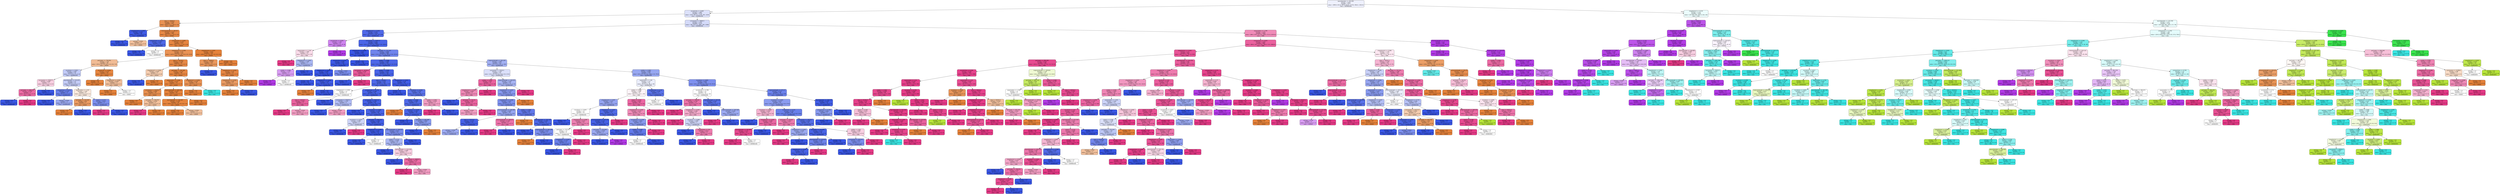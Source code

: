 digraph Tree {
node [shape=box, style="filled, rounded", color="black", fontname="helvetica"] ;
edge [fontname="helvetica"] ;
0 [label="equivdiameter <= 255.995\nentropy = 2.653\nsamples = 4271\nvalue = [999.0, 653.0, 287.0, 819.0, 1779.0, 966.0, 1302.0]\nclass = DERMASON", fillcolor="#eef0fd"] ;
1 [label="eccentricity <= 0.669\nentropy = 1.883\nsamples = 2735\nvalue = [975, 30, 0, 9, 1779, 345, 1220]\nclass = DERMASON", fillcolor="#dce1fa"] ;
0 -> 1 [labeldistance=2.5, labelangle=45, headlabel="True"] ;
2 [label="area <= 30464.0\nentropy = 0.587\nsamples = 623\nvalue = [879, 0, 0, 3, 98, 0, 12]\nclass = SEKER", fillcolor="#e89152"] ;
1 -> 2 ;
3 [label="shapefactor4 <= 0.999\nentropy = 0.201\nsamples = 40\nvalue = [2, 0, 0, 0, 62, 0, 0]\nclass = DERMASON", fillcolor="#3f5be6"] ;
2 -> 3 ;
4 [label="entropy = 0.0\nsamples = 38\nvalue = [0, 0, 0, 0, 61, 0, 0]\nclass = DERMASON", fillcolor="#3956e5"] ;
3 -> 4 ;
5 [label="entropy = 0.918\nsamples = 2\nvalue = [2, 0, 0, 0, 1, 0, 0]\nclass = SEKER", fillcolor="#f2c09c"] ;
3 -> 5 ;
6 [label="minoraxislength <= 180.39\nentropy = 0.367\nsamples = 583\nvalue = [877, 0, 0, 3, 36, 0, 12]\nclass = SEKER", fillcolor="#e68844"] ;
2 -> 6 ;
7 [label="compactness <= 0.872\nentropy = 0.469\nsamples = 12\nvalue = [0, 0, 0, 0, 18, 0, 2]\nclass = DERMASON", fillcolor="#4f69e8"] ;
6 -> 7 ;
8 [label="entropy = 0.0\nsamples = 10\nvalue = [0, 0, 0, 0, 16, 0, 0]\nclass = DERMASON", fillcolor="#3956e5"] ;
7 -> 8 ;
9 [label="entropy = 1.0\nsamples = 2\nvalue = [0, 0, 0, 0, 2, 0, 2]\nclass = DERMASON", fillcolor="#ffffff"] ;
7 -> 9 ;
10 [label="compactness <= 0.883\nentropy = 0.259\nsamples = 571\nvalue = [877, 0, 0, 3, 18, 0, 10]\nclass = SEKER", fillcolor="#e68540"] ;
6 -> 10 ;
11 [label="shapefactor4 <= 0.998\nentropy = 0.72\nsamples = 132\nvalue = [187.0, 0.0, 0.0, 3.0, 14.0, 0.0, 10.0]\nclass = SEKER", fillcolor="#e99254"] ;
10 -> 11 ;
12 [label="perimeter <= 736.954\nentropy = 1.29\nsamples = 38\nvalue = [32.0, 0.0, 0.0, 0.0, 11.0, 0.0, 7.0]\nclass = SEKER", fillcolor="#f1bb94"] ;
11 -> 12 ;
13 [label="roundness <= 0.923\nentropy = 1.497\nsamples = 16\nvalue = [5, 0, 0, 0, 11, 0, 6]\nclass = DERMASON", fillcolor="#c1caf7"] ;
12 -> 13 ;
14 [label="convexarea <= 37647.5\nentropy = 0.985\nsamples = 4\nvalue = [0, 0, 0, 0, 3, 0, 4]\nclass = SIRA", fillcolor="#f8cee1"] ;
13 -> 14 ;
15 [label="perimeter <= 698.233\nentropy = 0.722\nsamples = 3\nvalue = [0, 0, 0, 0, 1, 0, 4]\nclass = SIRA", fillcolor="#ec6aa4"] ;
14 -> 15 ;
16 [label="entropy = 0.0\nsamples = 1\nvalue = [0, 0, 0, 0, 1, 0, 0]\nclass = DERMASON", fillcolor="#3956e5"] ;
15 -> 16 ;
17 [label="entropy = 0.0\nsamples = 2\nvalue = [0, 0, 0, 0, 0, 0, 4]\nclass = SIRA", fillcolor="#e53986"] ;
15 -> 17 ;
18 [label="entropy = 0.0\nsamples = 1\nvalue = [0, 0, 0, 0, 2, 0, 0]\nclass = DERMASON", fillcolor="#3956e5"] ;
14 -> 18 ;
19 [label="equivdiameter <= 212.871\nentropy = 1.4\nsamples = 12\nvalue = [5, 0, 0, 0, 8, 0, 2]\nclass = DERMASON", fillcolor="#c4ccf7"] ;
13 -> 19 ;
20 [label="compactness <= 0.874\nentropy = 0.722\nsamples = 4\nvalue = [0, 0, 0, 0, 4, 0, 1]\nclass = DERMASON", fillcolor="#6a80ec"] ;
19 -> 20 ;
21 [label="entropy = 0.0\nsamples = 2\nvalue = [0, 0, 0, 0, 2, 0, 0]\nclass = DERMASON", fillcolor="#3956e5"] ;
20 -> 21 ;
22 [label="entropy = 0.918\nsamples = 2\nvalue = [0, 0, 0, 0, 2, 0, 1]\nclass = DERMASON", fillcolor="#9caaf2"] ;
20 -> 22 ;
23 [label="aspectration <= 1.325\nentropy = 1.361\nsamples = 8\nvalue = [5, 0, 0, 0, 4, 0, 1]\nclass = SEKER", fillcolor="#fbeade"] ;
19 -> 23 ;
24 [label="perimeter <= 727.609\nentropy = 0.65\nsamples = 5\nvalue = [5, 0, 0, 0, 1, 0, 0]\nclass = SEKER", fillcolor="#ea9a61"] ;
23 -> 24 ;
25 [label="entropy = 0.0\nsamples = 4\nvalue = [5, 0, 0, 0, 0, 0, 0]\nclass = SEKER", fillcolor="#e58139"] ;
24 -> 25 ;
26 [label="entropy = 0.0\nsamples = 1\nvalue = [0, 0, 0, 0, 1, 0, 0]\nclass = DERMASON", fillcolor="#3956e5"] ;
24 -> 26 ;
27 [label="extent <= 0.757\nentropy = 0.811\nsamples = 3\nvalue = [0, 0, 0, 0, 3, 0, 1]\nclass = DERMASON", fillcolor="#7b8eee"] ;
23 -> 27 ;
28 [label="entropy = 0.0\nsamples = 1\nvalue = [0, 0, 0, 0, 0, 0, 1]\nclass = SIRA", fillcolor="#e53986"] ;
27 -> 28 ;
29 [label="entropy = 0.0\nsamples = 2\nvalue = [0, 0, 0, 0, 3, 0, 0]\nclass = DERMASON", fillcolor="#3956e5"] ;
27 -> 29 ;
30 [label="eccentricity <= 0.658\nentropy = 0.222\nsamples = 22\nvalue = [27, 0, 0, 0, 0, 0, 1]\nclass = SEKER", fillcolor="#e68640"] ;
12 -> 30 ;
31 [label="entropy = 0.0\nsamples = 19\nvalue = [25, 0, 0, 0, 0, 0, 0]\nclass = SEKER", fillcolor="#e58139"] ;
30 -> 31 ;
32 [label="shapefactor2 <= 0.002\nentropy = 0.918\nsamples = 3\nvalue = [2, 0, 0, 0, 0, 0, 1]\nclass = SEKER", fillcolor="#f2c09c"] ;
30 -> 32 ;
33 [label="entropy = 0.0\nsamples = 1\nvalue = [1, 0, 0, 0, 0, 0, 0]\nclass = SEKER", fillcolor="#e58139"] ;
32 -> 33 ;
34 [label="entropy = 1.0\nsamples = 2\nvalue = [1, 0, 0, 0, 0, 0, 1]\nclass = SEKER", fillcolor="#ffffff"] ;
32 -> 34 ;
35 [label="area <= 35379.5\nentropy = 0.394\nsamples = 94\nvalue = [155, 0, 0, 3, 3, 0, 3]\nclass = SEKER", fillcolor="#e68844"] ;
11 -> 35 ;
36 [label="shapefactor2 <= 0.002\nentropy = 0.954\nsamples = 5\nvalue = [5, 0, 0, 0, 3, 0, 0]\nclass = SEKER", fillcolor="#f5cdb0"] ;
35 -> 36 ;
37 [label="entropy = 0.0\nsamples = 2\nvalue = [0, 0, 0, 0, 3, 0, 0]\nclass = DERMASON", fillcolor="#3956e5"] ;
36 -> 37 ;
38 [label="entropy = 0.0\nsamples = 3\nvalue = [5, 0, 0, 0, 0, 0, 0]\nclass = SEKER", fillcolor="#e58139"] ;
36 -> 38 ;
39 [label="perimeter <= 787.289\nentropy = 0.274\nsamples = 89\nvalue = [150, 0, 0, 3, 0, 0, 3]\nclass = SEKER", fillcolor="#e68641"] ;
35 -> 39 ;
40 [label="aspectration <= 1.288\nentropy = 0.157\nsamples = 75\nvalue = [128, 0, 0, 0, 0, 0, 3]\nclass = SEKER", fillcolor="#e6843e"] ;
39 -> 40 ;
41 [label="convexarea <= 41930.0\nentropy = 0.469\nsamples = 10\nvalue = [18, 0, 0, 0, 0, 0, 2]\nclass = SEKER", fillcolor="#e88f4f"] ;
40 -> 41 ;
42 [label="entropy = 0.0\nsamples = 7\nvalue = [14, 0, 0, 0, 0, 0, 0]\nclass = SEKER", fillcolor="#e58139"] ;
41 -> 42 ;
43 [label="perimeter <= 749.976\nentropy = 0.918\nsamples = 3\nvalue = [4, 0, 0, 0, 0, 0, 2]\nclass = SEKER", fillcolor="#f2c09c"] ;
41 -> 43 ;
44 [label="entropy = 0.0\nsamples = 1\nvalue = [0, 0, 0, 0, 0, 0, 2]\nclass = SIRA", fillcolor="#e53986"] ;
43 -> 44 ;
45 [label="entropy = 0.0\nsamples = 2\nvalue = [4, 0, 0, 0, 0, 0, 0]\nclass = SEKER", fillcolor="#e58139"] ;
43 -> 45 ;
46 [label="majoraxislength <= 260.501\nentropy = 0.074\nsamples = 65\nvalue = [110, 0, 0, 0, 0, 0, 1]\nclass = SEKER", fillcolor="#e5823b"] ;
40 -> 46 ;
47 [label="equivdiameter <= 226.987\nentropy = 0.144\nsamples = 29\nvalue = [48.0, 0.0, 0.0, 0.0, 0.0, 0.0, 1.0]\nclass = SEKER", fillcolor="#e6843d"] ;
46 -> 47 ;
48 [label="entropy = 0.0\nsamples = 27\nvalue = [46, 0, 0, 0, 0, 0, 0]\nclass = SEKER", fillcolor="#e58139"] ;
47 -> 48 ;
49 [label="entropy = 0.918\nsamples = 2\nvalue = [2, 0, 0, 0, 0, 0, 1]\nclass = SEKER", fillcolor="#f2c09c"] ;
47 -> 49 ;
50 [label="entropy = 0.0\nsamples = 36\nvalue = [62, 0, 0, 0, 0, 0, 0]\nclass = SEKER", fillcolor="#e58139"] ;
46 -> 50 ;
51 [label="shapefactor2 <= 0.002\nentropy = 0.529\nsamples = 14\nvalue = [22, 0, 0, 3, 0, 0, 0]\nclass = SEKER", fillcolor="#e99254"] ;
39 -> 51 ;
52 [label="entropy = 0.0\nsamples = 13\nvalue = [22, 0, 0, 0, 0, 0, 0]\nclass = SEKER", fillcolor="#e58139"] ;
51 -> 52 ;
53 [label="entropy = 0.0\nsamples = 1\nvalue = [0, 0, 0, 3, 0, 0, 0]\nclass = CALI", fillcolor="#39e5e2"] ;
51 -> 53 ;
54 [label="shapefactor4 <= 0.997\nentropy = 0.051\nsamples = 439\nvalue = [690.0, 0.0, 0.0, 0.0, 4.0, 0.0, 0.0]\nclass = SEKER", fillcolor="#e5823a"] ;
10 -> 54 ;
55 [label="area <= 35804.0\nentropy = 0.605\nsamples = 16\nvalue = [23, 0, 0, 0, 4, 0, 0]\nclass = SEKER", fillcolor="#ea975b"] ;
54 -> 55 ;
56 [label="entropy = 0.0\nsamples = 1\nvalue = [0, 0, 0, 0, 3, 0, 0]\nclass = DERMASON", fillcolor="#3956e5"] ;
55 -> 56 ;
57 [label="shapefactor2 <= 0.002\nentropy = 0.25\nsamples = 15\nvalue = [23, 0, 0, 0, 1, 0, 0]\nclass = SEKER", fillcolor="#e68642"] ;
55 -> 57 ;
58 [label="shapefactor2 <= 0.002\nentropy = 0.65\nsamples = 4\nvalue = [5, 0, 0, 0, 1, 0, 0]\nclass = SEKER", fillcolor="#ea9a61"] ;
57 -> 58 ;
59 [label="entropy = 0.0\nsamples = 3\nvalue = [5, 0, 0, 0, 0, 0, 0]\nclass = SEKER", fillcolor="#e58139"] ;
58 -> 59 ;
60 [label="entropy = 0.0\nsamples = 1\nvalue = [0, 0, 0, 0, 1, 0, 0]\nclass = DERMASON", fillcolor="#3956e5"] ;
58 -> 60 ;
61 [label="entropy = 0.0\nsamples = 11\nvalue = [18, 0, 0, 0, 0, 0, 0]\nclass = SEKER", fillcolor="#e58139"] ;
57 -> 61 ;
62 [label="entropy = 0.0\nsamples = 423\nvalue = [667, 0, 0, 0, 0, 0, 0]\nclass = SEKER", fillcolor="#e58139"] ;
54 -> 62 ;
63 [label="convexarea <= 39964.5\nentropy = 1.591\nsamples = 2112\nvalue = [96, 30, 0, 6, 1681, 345, 1208]\nclass = DERMASON", fillcolor="#d4daf9"] ;
1 -> 63 ;
64 [label="shapefactor2 <= 0.002\nentropy = 0.567\nsamples = 1112\nvalue = [8, 0, 0, 0, 1575, 34, 134]\nclass = DERMASON", fillcolor="#4f68e8"] ;
63 -> 64 ;
65 [label="eccentricity <= 0.836\nentropy = 1.201\nsamples = 27\nvalue = [0, 0, 0, 0, 6, 31, 8]\nclass = HOROZ", fillcolor="#cf84ef"] ;
64 -> 65 ;
66 [label="aspectration <= 1.729\nentropy = 1.484\nsamples = 11\nvalue = [0, 0, 0, 0, 6, 3, 8]\nclass = SIRA", fillcolor="#fadbe9"] ;
65 -> 66 ;
67 [label="entropy = 0.0\nsamples = 4\nvalue = [0, 0, 0, 0, 0, 0, 7]\nclass = SIRA", fillcolor="#e53986"] ;
66 -> 67 ;
68 [label="shapefactor4 <= 0.997\nentropy = 1.295\nsamples = 7\nvalue = [0, 0, 0, 0, 6, 3, 1]\nclass = DERMASON", fillcolor="#aab7f4"] ;
66 -> 68 ;
69 [label="solidity <= 0.986\nentropy = 1.371\nsamples = 4\nvalue = [0, 0, 0, 0, 1, 3, 1]\nclass = HOROZ", fillcolor="#d89cf2"] ;
68 -> 69 ;
70 [label="entropy = 0.0\nsamples = 2\nvalue = [0, 0, 0, 0, 0, 3, 0]\nclass = HOROZ", fillcolor="#b139e5"] ;
69 -> 70 ;
71 [label="entropy = 1.0\nsamples = 2\nvalue = [0, 0, 0, 0, 1, 0, 1]\nclass = DERMASON", fillcolor="#ffffff"] ;
69 -> 71 ;
72 [label="entropy = 0.0\nsamples = 3\nvalue = [0, 0, 0, 0, 5, 0, 0]\nclass = DERMASON", fillcolor="#3956e5"] ;
68 -> 72 ;
73 [label="entropy = 0.0\nsamples = 16\nvalue = [0, 0, 0, 0, 0, 28, 0]\nclass = HOROZ", fillcolor="#b139e5"] ;
65 -> 73 ;
74 [label="convexarea <= 34491.0\nentropy = 0.441\nsamples = 1085\nvalue = [8.0, 0.0, 0.0, 0.0, 1569.0, 3.0, 126.0]\nclass = DERMASON", fillcolor="#4a65e7"] ;
64 -> 74 ;
75 [label="shapefactor1 <= 0.008\nentropy = 0.021\nsamples = 677\nvalue = [1, 0, 0, 0, 1088, 0, 1]\nclass = DERMASON", fillcolor="#3956e5"] ;
74 -> 75 ;
76 [label="eccentricity <= 0.755\nentropy = 0.095\nsamples = 119\nvalue = [1, 0, 0, 0, 188, 0, 1]\nclass = DERMASON", fillcolor="#3b58e5"] ;
75 -> 76 ;
77 [label="shapefactor2 <= 0.002\nentropy = 0.048\nsamples = 117\nvalue = [1, 0, 0, 0, 185, 0, 0]\nclass = DERMASON", fillcolor="#3a57e5"] ;
76 -> 77 ;
78 [label="entropy = 0.0\nsamples = 90\nvalue = [0, 0, 0, 0, 145, 0, 0]\nclass = DERMASON", fillcolor="#3956e5"] ;
77 -> 78 ;
79 [label="shapefactor2 <= 0.002\nentropy = 0.165\nsamples = 27\nvalue = [1, 0, 0, 0, 40, 0, 0]\nclass = DERMASON", fillcolor="#3e5ae6"] ;
77 -> 79 ;
80 [label="entropy = 0.0\nsamples = 1\nvalue = [1, 0, 0, 0, 0, 0, 0]\nclass = SEKER", fillcolor="#e58139"] ;
79 -> 80 ;
81 [label="entropy = 0.0\nsamples = 26\nvalue = [0, 0, 0, 0, 40, 0, 0]\nclass = DERMASON", fillcolor="#3956e5"] ;
79 -> 81 ;
82 [label="entropy = 0.811\nsamples = 2\nvalue = [0, 0, 0, 0, 3, 0, 1]\nclass = DERMASON", fillcolor="#7b8eee"] ;
76 -> 82 ;
83 [label="entropy = 0.0\nsamples = 558\nvalue = [0, 0, 0, 0, 900, 0, 0]\nclass = DERMASON", fillcolor="#3956e5"] ;
75 -> 83 ;
84 [label="perimeter <= 711.314\nentropy = 0.856\nsamples = 408\nvalue = [7.0, 0.0, 0.0, 0.0, 481.0, 3.0, 125.0]\nclass = DERMASON", fillcolor="#6f84ec"] ;
74 -> 84 ;
85 [label="solidity <= 0.986\nentropy = 0.489\nsamples = 197\nvalue = [3.0, 0.0, 0.0, 0.0, 284.0, 1.0, 23.0]\nclass = DERMASON", fillcolor="#4c66e7"] ;
84 -> 85 ;
86 [label="convexarea <= 34794.0\nentropy = 0.592\nsamples = 4\nvalue = [0, 0, 0, 0, 1, 0, 6]\nclass = SIRA", fillcolor="#e95a9a"] ;
85 -> 86 ;
87 [label="entropy = 0.0\nsamples = 1\nvalue = [0, 0, 0, 0, 1, 0, 0]\nclass = DERMASON", fillcolor="#3956e5"] ;
86 -> 87 ;
88 [label="entropy = 0.0\nsamples = 3\nvalue = [0, 0, 0, 0, 0, 0, 6]\nclass = SIRA", fillcolor="#e53986"] ;
86 -> 88 ;
89 [label="solidity <= 0.989\nentropy = 0.422\nsamples = 193\nvalue = [3, 0, 0, 0, 283, 1, 17]\nclass = DERMASON", fillcolor="#4762e7"] ;
85 -> 89 ;
90 [label="area <= 34190.5\nentropy = 0.49\nsamples = 102\nvalue = [0, 0, 0, 0, 150, 1, 15]\nclass = DERMASON", fillcolor="#4e68e8"] ;
89 -> 90 ;
91 [label="shapefactor2 <= 0.002\nentropy = 1.0\nsamples = 5\nvalue = [0, 0, 0, 0, 5, 0, 5]\nclass = DERMASON", fillcolor="#ffffff"] ;
90 -> 91 ;
92 [label="area <= 34150.5\nentropy = 0.65\nsamples = 3\nvalue = [0, 0, 0, 0, 1, 0, 5]\nclass = SIRA", fillcolor="#ea619e"] ;
91 -> 92 ;
93 [label="entropy = 0.0\nsamples = 1\nvalue = [0, 0, 0, 0, 0, 0, 3]\nclass = SIRA", fillcolor="#e53986"] ;
92 -> 93 ;
94 [label="entropy = 0.918\nsamples = 2\nvalue = [0, 0, 0, 0, 1, 0, 2]\nclass = SIRA", fillcolor="#f29cc2"] ;
92 -> 94 ;
95 [label="entropy = 0.0\nsamples = 2\nvalue = [0, 0, 0, 0, 4, 0, 0]\nclass = DERMASON", fillcolor="#3956e5"] ;
91 -> 95 ;
96 [label="compactness <= 0.778\nentropy = 0.399\nsamples = 97\nvalue = [0, 0, 0, 0, 145, 1, 10]\nclass = DERMASON", fillcolor="#4863e7"] ;
90 -> 96 ;
97 [label="convexarea <= 35267.5\nentropy = 1.379\nsamples = 5\nvalue = [0, 0, 0, 0, 4, 1, 2]\nclass = DERMASON", fillcolor="#b0bbf5"] ;
96 -> 97 ;
98 [label="entropy = 0.0\nsamples = 3\nvalue = [0, 0, 0, 0, 4, 0, 0]\nclass = DERMASON", fillcolor="#3956e5"] ;
97 -> 98 ;
99 [label="entropy = 0.918\nsamples = 2\nvalue = [0, 0, 0, 0, 0, 1, 2]\nclass = SIRA", fillcolor="#f29cc2"] ;
97 -> 99 ;
100 [label="convexarea <= 35211.0\nentropy = 0.302\nsamples = 92\nvalue = [0, 0, 0, 0, 141, 0, 8]\nclass = DERMASON", fillcolor="#4460e6"] ;
96 -> 100 ;
101 [label="entropy = 0.0\nsamples = 23\nvalue = [0, 0, 0, 0, 40, 0, 0]\nclass = DERMASON", fillcolor="#3956e5"] ;
100 -> 101 ;
102 [label="roundness <= 0.886\nentropy = 0.378\nsamples = 69\nvalue = [0, 0, 0, 0, 101, 0, 8]\nclass = DERMASON", fillcolor="#4963e7"] ;
100 -> 102 ;
103 [label="roundness <= 0.879\nentropy = 0.985\nsamples = 5\nvalue = [0, 0, 0, 0, 4, 0, 3]\nclass = DERMASON", fillcolor="#ced5f8"] ;
102 -> 103 ;
104 [label="entropy = 0.0\nsamples = 2\nvalue = [0, 0, 0, 0, 4, 0, 0]\nclass = DERMASON", fillcolor="#3956e5"] ;
103 -> 104 ;
105 [label="entropy = 0.0\nsamples = 3\nvalue = [0, 0, 0, 0, 0, 0, 3]\nclass = SIRA", fillcolor="#e53986"] ;
103 -> 105 ;
106 [label="perimeter <= 709.236\nentropy = 0.282\nsamples = 64\nvalue = [0, 0, 0, 0, 97, 0, 5]\nclass = DERMASON", fillcolor="#435fe6"] ;
102 -> 106 ;
107 [label="shapefactor4 <= 0.999\nentropy = 0.091\nsamples = 53\nvalue = [0, 0, 0, 0, 85, 0, 1]\nclass = DERMASON", fillcolor="#3b58e5"] ;
106 -> 107 ;
108 [label="entropy = 0.0\nsamples = 51\nvalue = [0, 0, 0, 0, 84, 0, 0]\nclass = DERMASON", fillcolor="#3956e5"] ;
107 -> 108 ;
109 [label="entropy = 1.0\nsamples = 2\nvalue = [0, 0, 0, 0, 1, 0, 1]\nclass = DERMASON", fillcolor="#ffffff"] ;
107 -> 109 ;
110 [label="majoraxislength <= 264.427\nentropy = 0.811\nsamples = 11\nvalue = [0, 0, 0, 0, 12, 0, 4]\nclass = DERMASON", fillcolor="#7b8eee"] ;
106 -> 110 ;
111 [label="extent <= 0.774\nentropy = 0.946\nsamples = 8\nvalue = [0, 0, 0, 0, 7, 0, 4]\nclass = DERMASON", fillcolor="#aab7f4"] ;
110 -> 111 ;
112 [label="entropy = 0.0\nsamples = 3\nvalue = [0, 0, 0, 0, 4, 0, 0]\nclass = DERMASON", fillcolor="#3956e5"] ;
111 -> 112 ;
113 [label="equivdiameter <= 213.532\nentropy = 0.985\nsamples = 5\nvalue = [0, 0, 0, 0, 3, 0, 4]\nclass = SIRA", fillcolor="#f8cee1"] ;
111 -> 113 ;
114 [label="entropy = 0.0\nsamples = 1\nvalue = [0, 0, 0, 0, 2, 0, 0]\nclass = DERMASON", fillcolor="#3956e5"] ;
113 -> 114 ;
115 [label="convexarea <= 36829.5\nentropy = 0.722\nsamples = 4\nvalue = [0, 0, 0, 0, 1, 0, 4]\nclass = SIRA", fillcolor="#ec6aa4"] ;
113 -> 115 ;
116 [label="entropy = 0.0\nsamples = 2\nvalue = [0, 0, 0, 0, 0, 0, 2]\nclass = SIRA", fillcolor="#e53986"] ;
115 -> 116 ;
117 [label="entropy = 0.918\nsamples = 2\nvalue = [0, 0, 0, 0, 1, 0, 2]\nclass = SIRA", fillcolor="#f29cc2"] ;
115 -> 117 ;
118 [label="entropy = 0.0\nsamples = 3\nvalue = [0, 0, 0, 0, 5, 0, 0]\nclass = DERMASON", fillcolor="#3956e5"] ;
110 -> 118 ;
119 [label="compactness <= 0.837\nentropy = 0.26\nsamples = 91\nvalue = [3, 0, 0, 0, 133, 0, 2]\nclass = DERMASON", fillcolor="#405ce6"] ;
89 -> 119 ;
120 [label="entropy = 0.0\nsamples = 71\nvalue = [0, 0, 0, 0, 105, 0, 0]\nclass = DERMASON", fillcolor="#3956e5"] ;
119 -> 120 ;
121 [label="roundness <= 0.944\nentropy = 0.761\nsamples = 20\nvalue = [3, 0, 0, 0, 28, 0, 2]\nclass = DERMASON", fillcolor="#5a72e9"] ;
119 -> 121 ;
122 [label="solidity <= 0.989\nentropy = 0.469\nsamples = 17\nvalue = [3, 0, 0, 0, 27, 0, 0]\nclass = DERMASON", fillcolor="#4f69e8"] ;
121 -> 122 ;
123 [label="entropy = 0.0\nsamples = 1\nvalue = [1, 0, 0, 0, 0, 0, 0]\nclass = SEKER", fillcolor="#e58139"] ;
122 -> 123 ;
124 [label="roundness <= 0.938\nentropy = 0.362\nsamples = 16\nvalue = [2, 0, 0, 0, 27, 0, 0]\nclass = DERMASON", fillcolor="#4863e7"] ;
122 -> 124 ;
125 [label="entropy = 0.0\nsamples = 12\nvalue = [0, 0, 0, 0, 22, 0, 0]\nclass = DERMASON", fillcolor="#3956e5"] ;
124 -> 125 ;
126 [label="perimeter <= 691.685\nentropy = 0.863\nsamples = 4\nvalue = [2, 0, 0, 0, 5, 0, 0]\nclass = DERMASON", fillcolor="#889aef"] ;
124 -> 126 ;
127 [label="entropy = 0.0\nsamples = 3\nvalue = [0, 0, 0, 0, 5, 0, 0]\nclass = DERMASON", fillcolor="#3956e5"] ;
126 -> 127 ;
128 [label="entropy = 0.0\nsamples = 1\nvalue = [2, 0, 0, 0, 0, 0, 0]\nclass = SEKER", fillcolor="#e58139"] ;
126 -> 128 ;
129 [label="solidity <= 0.991\nentropy = 0.918\nsamples = 3\nvalue = [0, 0, 0, 0, 1, 0, 2]\nclass = SIRA", fillcolor="#f29cc2"] ;
121 -> 129 ;
130 [label="entropy = 0.0\nsamples = 2\nvalue = [0, 0, 0, 0, 0, 0, 2]\nclass = SIRA", fillcolor="#e53986"] ;
129 -> 130 ;
131 [label="entropy = 0.0\nsamples = 1\nvalue = [0, 0, 0, 0, 1, 0, 0]\nclass = DERMASON", fillcolor="#3956e5"] ;
129 -> 131 ;
132 [label="majoraxislength <= 265.204\nentropy = 1.065\nsamples = 211\nvalue = [4, 0, 0, 0, 197, 2, 102]\nclass = DERMASON", fillcolor="#a2b0f3"] ;
84 -> 132 ;
133 [label="convexarea <= 37610.5\nentropy = 1.291\nsamples = 41\nvalue = [4.0, 0.0, 0.0, 0.0, 29.0, 0.0, 23.0]\nclass = DERMASON", fillcolor="#dbe0fa"] ;
132 -> 133 ;
134 [label="solidity <= 0.987\nentropy = 0.65\nsamples = 9\nvalue = [0, 0, 0, 0, 2, 0, 10]\nclass = SIRA", fillcolor="#ea619e"] ;
133 -> 134 ;
135 [label="shapefactor4 <= 0.994\nentropy = 0.863\nsamples = 6\nvalue = [0, 0, 0, 0, 2, 0, 5]\nclass = SIRA", fillcolor="#ef88b6"] ;
134 -> 135 ;
136 [label="entropy = 0.0\nsamples = 1\nvalue = [0, 0, 0, 0, 1, 0, 0]\nclass = DERMASON", fillcolor="#3956e5"] ;
135 -> 136 ;
137 [label="perimeter <= 714.16\nentropy = 0.65\nsamples = 5\nvalue = [0, 0, 0, 0, 1, 0, 5]\nclass = SIRA", fillcolor="#ea619e"] ;
135 -> 137 ;
138 [label="entropy = 0.918\nsamples = 2\nvalue = [0, 0, 0, 0, 1, 0, 2]\nclass = SIRA", fillcolor="#f29cc2"] ;
137 -> 138 ;
139 [label="entropy = 0.0\nsamples = 3\nvalue = [0, 0, 0, 0, 0, 0, 3]\nclass = SIRA", fillcolor="#e53986"] ;
137 -> 139 ;
140 [label="entropy = 0.0\nsamples = 3\nvalue = [0, 0, 0, 0, 0, 0, 5]\nclass = SIRA", fillcolor="#e53986"] ;
134 -> 140 ;
141 [label="majoraxislength <= 264.832\nentropy = 1.267\nsamples = 32\nvalue = [4, 0, 0, 0, 27, 0, 13]\nclass = DERMASON", fillcolor="#a6b3f3"] ;
133 -> 141 ;
142 [label="shapefactor1 <= 0.007\nentropy = 1.173\nsamples = 29\nvalue = [4, 0, 0, 0, 27, 0, 8]\nclass = DERMASON", fillcolor="#8697ef"] ;
141 -> 142 ;
143 [label="shapefactor4 <= 0.998\nentropy = 1.037\nsamples = 27\nvalue = [2, 0, 0, 0, 27, 0, 8]\nclass = DERMASON", fillcolor="#7d90ee"] ;
142 -> 143 ;
144 [label="minoraxislength <= 186.888\nentropy = 0.904\nsamples = 18\nvalue = [0, 0, 0, 0, 17, 0, 8]\nclass = DERMASON", fillcolor="#96a6f1"] ;
143 -> 144 ;
145 [label="area <= 37215.0\nentropy = 0.337\nsamples = 13\nvalue = [0, 0, 0, 0, 15, 0, 1]\nclass = DERMASON", fillcolor="#4661e7"] ;
144 -> 145 ;
146 [label="entropy = 0.918\nsamples = 2\nvalue = [0, 0, 0, 0, 2, 0, 1]\nclass = DERMASON", fillcolor="#9caaf2"] ;
145 -> 146 ;
147 [label="entropy = 0.0\nsamples = 11\nvalue = [0, 0, 0, 0, 13, 0, 0]\nclass = DERMASON", fillcolor="#3956e5"] ;
145 -> 147 ;
148 [label="minoraxislength <= 188.653\nentropy = 0.764\nsamples = 5\nvalue = [0, 0, 0, 0, 2, 0, 7]\nclass = SIRA", fillcolor="#ec72a9"] ;
144 -> 148 ;
149 [label="entropy = 0.0\nsamples = 3\nvalue = [0, 0, 0, 0, 0, 0, 7]\nclass = SIRA", fillcolor="#e53986"] ;
148 -> 149 ;
150 [label="entropy = 0.0\nsamples = 2\nvalue = [0, 0, 0, 0, 2, 0, 0]\nclass = DERMASON", fillcolor="#3956e5"] ;
148 -> 150 ;
151 [label="solidity <= 0.988\nentropy = 0.65\nsamples = 9\nvalue = [2, 0, 0, 0, 10, 0, 0]\nclass = DERMASON", fillcolor="#6178ea"] ;
143 -> 151 ;
152 [label="entropy = 0.0\nsamples = 1\nvalue = [1, 0, 0, 0, 0, 0, 0]\nclass = SEKER", fillcolor="#e58139"] ;
151 -> 152 ;
153 [label="equivdiameter <= 222.199\nentropy = 0.439\nsamples = 8\nvalue = [1, 0, 0, 0, 10, 0, 0]\nclass = DERMASON", fillcolor="#4d67e8"] ;
151 -> 153 ;
154 [label="entropy = 0.0\nsamples = 5\nvalue = [0, 0, 0, 0, 7, 0, 0]\nclass = DERMASON", fillcolor="#3956e5"] ;
153 -> 154 ;
155 [label="majoraxislength <= 262.298\nentropy = 0.811\nsamples = 3\nvalue = [1, 0, 0, 0, 3, 0, 0]\nclass = DERMASON", fillcolor="#7b8eee"] ;
153 -> 155 ;
156 [label="entropy = 0.0\nsamples = 1\nvalue = [1, 0, 0, 0, 0, 0, 0]\nclass = SEKER", fillcolor="#e58139"] ;
155 -> 156 ;
157 [label="entropy = 0.0\nsamples = 2\nvalue = [0, 0, 0, 0, 3, 0, 0]\nclass = DERMASON", fillcolor="#3956e5"] ;
155 -> 157 ;
158 [label="entropy = 0.0\nsamples = 2\nvalue = [2, 0, 0, 0, 0, 0, 0]\nclass = SEKER", fillcolor="#e58139"] ;
142 -> 158 ;
159 [label="entropy = 0.0\nsamples = 3\nvalue = [0, 0, 0, 0, 0, 0, 5]\nclass = SIRA", fillcolor="#e53986"] ;
141 -> 159 ;
160 [label="solidity <= 0.987\nentropy = 0.964\nsamples = 170\nvalue = [0.0, 0.0, 0.0, 0.0, 168.0, 2.0, 79.0]\nclass = DERMASON", fillcolor="#97a7f1"] ;
132 -> 160 ;
161 [label="aspectration <= 1.66\nentropy = 1.15\nsamples = 52\nvalue = [0, 0, 0, 0, 38, 2, 34]\nclass = DERMASON", fillcolor="#ebeefc"] ;
160 -> 161 ;
162 [label="solidity <= 0.986\nentropy = 1.096\nsamples = 47\nvalue = [0, 0, 0, 0, 32, 1, 34]\nclass = SIRA", fillcolor="#fef4f8"] ;
161 -> 162 ;
163 [label="shapefactor4 <= 0.997\nentropy = 1.037\nsamples = 27\nvalue = [0, 0, 0, 0, 27, 1, 12]\nclass = DERMASON", fillcolor="#95a4f1"] ;
162 -> 163 ;
164 [label="roundness <= 0.854\nentropy = 1.0\nsamples = 16\nvalue = [0, 0, 0, 0, 11, 0, 11]\nclass = DERMASON", fillcolor="#ffffff"] ;
163 -> 164 ;
165 [label="entropy = 0.0\nsamples = 5\nvalue = [0, 0, 0, 0, 7, 0, 0]\nclass = DERMASON", fillcolor="#3956e5"] ;
164 -> 165 ;
166 [label="shapefactor4 <= 0.994\nentropy = 0.837\nsamples = 11\nvalue = [0, 0, 0, 0, 4, 0, 11]\nclass = SIRA", fillcolor="#ee81b2"] ;
164 -> 166 ;
167 [label="perimeter <= 737.251\nentropy = 1.0\nsamples = 6\nvalue = [0, 0, 0, 0, 4, 0, 4]\nclass = DERMASON", fillcolor="#ffffff"] ;
166 -> 167 ;
168 [label="shapefactor1 <= 0.007\nentropy = 0.722\nsamples = 4\nvalue = [0, 0, 0, 0, 4, 0, 1]\nclass = DERMASON", fillcolor="#6a80ec"] ;
167 -> 168 ;
169 [label="entropy = 0.0\nsamples = 3\nvalue = [0, 0, 0, 0, 4, 0, 0]\nclass = DERMASON", fillcolor="#3956e5"] ;
168 -> 169 ;
170 [label="entropy = 0.0\nsamples = 1\nvalue = [0, 0, 0, 0, 0, 0, 1]\nclass = SIRA", fillcolor="#e53986"] ;
168 -> 170 ;
171 [label="entropy = 0.0\nsamples = 2\nvalue = [0, 0, 0, 0, 0, 0, 3]\nclass = SIRA", fillcolor="#e53986"] ;
167 -> 171 ;
172 [label="entropy = 0.0\nsamples = 5\nvalue = [0, 0, 0, 0, 0, 0, 7]\nclass = SIRA", fillcolor="#e53986"] ;
166 -> 172 ;
173 [label="shapefactor1 <= 0.007\nentropy = 0.614\nsamples = 11\nvalue = [0, 0, 0, 0, 16, 1, 1]\nclass = DERMASON", fillcolor="#506ae8"] ;
163 -> 173 ;
174 [label="minoraxislength <= 174.318\nentropy = 0.323\nsamples = 10\nvalue = [0, 0, 0, 0, 16, 1, 0]\nclass = DERMASON", fillcolor="#4561e7"] ;
173 -> 174 ;
175 [label="perimeter <= 723.699\nentropy = 0.918\nsamples = 3\nvalue = [0, 0, 0, 0, 2, 1, 0]\nclass = DERMASON", fillcolor="#9caaf2"] ;
174 -> 175 ;
176 [label="entropy = 0.0\nsamples = 2\nvalue = [0, 0, 0, 0, 2, 0, 0]\nclass = DERMASON", fillcolor="#3956e5"] ;
175 -> 176 ;
177 [label="entropy = 0.0\nsamples = 1\nvalue = [0, 0, 0, 0, 0, 1, 0]\nclass = HOROZ", fillcolor="#b139e5"] ;
175 -> 177 ;
178 [label="entropy = 0.0\nsamples = 7\nvalue = [0, 0, 0, 0, 14, 0, 0]\nclass = DERMASON", fillcolor="#3956e5"] ;
174 -> 178 ;
179 [label="entropy = 0.0\nsamples = 1\nvalue = [0, 0, 0, 0, 0, 0, 1]\nclass = SIRA", fillcolor="#e53986"] ;
173 -> 179 ;
180 [label="extent <= 0.763\nentropy = 0.691\nsamples = 20\nvalue = [0, 0, 0, 0, 5, 0, 22]\nclass = SIRA", fillcolor="#eb66a2"] ;
162 -> 180 ;
181 [label="shapefactor4 <= 0.995\nentropy = 0.874\nsamples = 14\nvalue = [0, 0, 0, 0, 5, 0, 12]\nclass = SIRA", fillcolor="#f08bb8"] ;
180 -> 181 ;
182 [label="eccentricity <= 0.794\nentropy = 0.863\nsamples = 6\nvalue = [0, 0, 0, 0, 5, 0, 2]\nclass = DERMASON", fillcolor="#889aef"] ;
181 -> 182 ;
183 [label="solidity <= 0.987\nentropy = 0.65\nsamples = 5\nvalue = [0, 0, 0, 0, 5, 0, 1]\nclass = DERMASON", fillcolor="#6178ea"] ;
182 -> 183 ;
184 [label="entropy = 1.0\nsamples = 2\nvalue = [0, 0, 0, 0, 1, 0, 1]\nclass = DERMASON", fillcolor="#ffffff"] ;
183 -> 184 ;
185 [label="entropy = 0.0\nsamples = 3\nvalue = [0, 0, 0, 0, 4, 0, 0]\nclass = DERMASON", fillcolor="#3956e5"] ;
183 -> 185 ;
186 [label="entropy = 0.0\nsamples = 1\nvalue = [0, 0, 0, 0, 0, 0, 1]\nclass = SIRA", fillcolor="#e53986"] ;
182 -> 186 ;
187 [label="entropy = 0.0\nsamples = 8\nvalue = [0, 0, 0, 0, 0, 0, 10]\nclass = SIRA", fillcolor="#e53986"] ;
181 -> 187 ;
188 [label="entropy = 0.0\nsamples = 6\nvalue = [0, 0, 0, 0, 0, 0, 10]\nclass = SIRA", fillcolor="#e53986"] ;
180 -> 188 ;
189 [label="compactness <= 0.76\nentropy = 0.592\nsamples = 5\nvalue = [0, 0, 0, 0, 6, 1, 0]\nclass = DERMASON", fillcolor="#5a72e9"] ;
161 -> 189 ;
190 [label="entropy = 1.0\nsamples = 2\nvalue = [0, 0, 0, 0, 1, 1, 0]\nclass = DERMASON", fillcolor="#ffffff"] ;
189 -> 190 ;
191 [label="entropy = 0.0\nsamples = 3\nvalue = [0, 0, 0, 0, 5, 0, 0]\nclass = DERMASON", fillcolor="#3956e5"] ;
189 -> 191 ;
192 [label="roundness <= 0.891\nentropy = 0.822\nsamples = 118\nvalue = [0.0, 0.0, 0.0, 0.0, 130.0, 0.0, 45.0]\nclass = DERMASON", fillcolor="#7e90ee"] ;
160 -> 192 ;
193 [label="eccentricity <= 0.786\nentropy = 1.0\nsamples = 22\nvalue = [0, 0, 0, 0, 16, 0, 16]\nclass = DERMASON", fillcolor="#ffffff"] ;
192 -> 193 ;
194 [label="perimeter <= 726.018\nentropy = 0.764\nsamples = 11\nvalue = [0, 0, 0, 0, 4, 0, 14]\nclass = SIRA", fillcolor="#ec72a9"] ;
193 -> 194 ;
195 [label="entropy = 0.0\nsamples = 3\nvalue = [0, 0, 0, 0, 0, 0, 7]\nclass = SIRA", fillcolor="#e53986"] ;
194 -> 195 ;
196 [label="shapefactor2 <= 0.002\nentropy = 0.946\nsamples = 8\nvalue = [0, 0, 0, 0, 4, 0, 7]\nclass = SIRA", fillcolor="#f4aacb"] ;
194 -> 196 ;
197 [label="entropy = 0.0\nsamples = 3\nvalue = [0, 0, 0, 0, 0, 0, 4]\nclass = SIRA", fillcolor="#e53986"] ;
196 -> 197 ;
198 [label="roundness <= 0.888\nentropy = 0.985\nsamples = 5\nvalue = [0, 0, 0, 0, 4, 0, 3]\nclass = DERMASON", fillcolor="#ced5f8"] ;
196 -> 198 ;
199 [label="entropy = 0.0\nsamples = 1\nvalue = [0, 0, 0, 0, 3, 0, 0]\nclass = DERMASON", fillcolor="#3956e5"] ;
198 -> 199 ;
200 [label="compactness <= 0.8\nentropy = 0.811\nsamples = 4\nvalue = [0, 0, 0, 0, 1, 0, 3]\nclass = SIRA", fillcolor="#ee7bae"] ;
198 -> 200 ;
201 [label="entropy = 0.0\nsamples = 1\nvalue = [0, 0, 0, 0, 1, 0, 0]\nclass = DERMASON", fillcolor="#3956e5"] ;
200 -> 201 ;
202 [label="entropy = 0.0\nsamples = 3\nvalue = [0, 0, 0, 0, 0, 0, 3]\nclass = SIRA", fillcolor="#e53986"] ;
200 -> 202 ;
203 [label="majoraxislength <= 283.86\nentropy = 0.592\nsamples = 11\nvalue = [0, 0, 0, 0, 12, 0, 2]\nclass = DERMASON", fillcolor="#5a72e9"] ;
193 -> 203 ;
204 [label="entropy = 0.0\nsamples = 6\nvalue = [0, 0, 0, 0, 8, 0, 0]\nclass = DERMASON", fillcolor="#3956e5"] ;
203 -> 204 ;
205 [label="majoraxislength <= 287.664\nentropy = 0.918\nsamples = 5\nvalue = [0, 0, 0, 0, 4, 0, 2]\nclass = DERMASON", fillcolor="#9caaf2"] ;
203 -> 205 ;
206 [label="entropy = 0.0\nsamples = 2\nvalue = [0, 0, 0, 0, 0, 0, 2]\nclass = SIRA", fillcolor="#e53986"] ;
205 -> 206 ;
207 [label="entropy = 0.0\nsamples = 3\nvalue = [0, 0, 0, 0, 4, 0, 0]\nclass = DERMASON", fillcolor="#3956e5"] ;
205 -> 207 ;
208 [label="majoraxislength <= 273.17\nentropy = 0.727\nsamples = 96\nvalue = [0, 0, 0, 0, 114, 0, 29]\nclass = DERMASON", fillcolor="#6b81ec"] ;
192 -> 208 ;
209 [label="roundness <= 0.904\nentropy = 0.873\nsamples = 63\nvalue = [0.0, 0.0, 0.0, 0.0, 65.0, 0.0, 27.0]\nclass = DERMASON", fillcolor="#8b9cf0"] ;
208 -> 209 ;
210 [label="roundness <= 0.898\nentropy = 0.959\nsamples = 15\nvalue = [0, 0, 0, 0, 8, 0, 13]\nclass = SIRA", fillcolor="#f5b3d0"] ;
209 -> 210 ;
211 [label="entropy = 0.0\nsamples = 3\nvalue = [0, 0, 0, 0, 5, 0, 0]\nclass = DERMASON", fillcolor="#3956e5"] ;
210 -> 211 ;
212 [label="shapefactor1 <= 0.007\nentropy = 0.696\nsamples = 12\nvalue = [0, 0, 0, 0, 3, 0, 13]\nclass = SIRA", fillcolor="#eb67a2"] ;
210 -> 212 ;
213 [label="equivdiameter <= 221.865\nentropy = 0.371\nsamples = 10\nvalue = [0, 0, 0, 0, 1, 0, 13]\nclass = SIRA", fillcolor="#e7488f"] ;
212 -> 213 ;
214 [label="entropy = 0.0\nsamples = 8\nvalue = [0, 0, 0, 0, 0, 0, 12]\nclass = SIRA", fillcolor="#e53986"] ;
213 -> 214 ;
215 [label="entropy = 1.0\nsamples = 2\nvalue = [0, 0, 0, 0, 1, 0, 1]\nclass = DERMASON", fillcolor="#ffffff"] ;
213 -> 215 ;
216 [label="entropy = 0.0\nsamples = 2\nvalue = [0, 0, 0, 0, 2, 0, 0]\nclass = DERMASON", fillcolor="#3956e5"] ;
212 -> 216 ;
217 [label="eccentricity <= 0.722\nentropy = 0.716\nsamples = 48\nvalue = [0.0, 0.0, 0.0, 0.0, 57.0, 0.0, 14.0]\nclass = DERMASON", fillcolor="#6a80eb"] ;
209 -> 217 ;
218 [label="perimeter <= 729.89\nentropy = 0.811\nsamples = 7\nvalue = [0, 0, 0, 0, 2, 0, 6]\nclass = SIRA", fillcolor="#ee7bae"] ;
217 -> 218 ;
219 [label="entropy = 0.0\nsamples = 4\nvalue = [0, 0, 0, 0, 0, 0, 5]\nclass = SIRA", fillcolor="#e53986"] ;
218 -> 219 ;
220 [label="shapefactor2 <= 0.002\nentropy = 0.918\nsamples = 3\nvalue = [0, 0, 0, 0, 2, 0, 1]\nclass = DERMASON", fillcolor="#9caaf2"] ;
218 -> 220 ;
221 [label="entropy = 0.0\nsamples = 1\nvalue = [0, 0, 0, 0, 0, 0, 1]\nclass = SIRA", fillcolor="#e53986"] ;
220 -> 221 ;
222 [label="entropy = 0.0\nsamples = 2\nvalue = [0, 0, 0, 0, 2, 0, 0]\nclass = DERMASON", fillcolor="#3956e5"] ;
220 -> 222 ;
223 [label="convexarea <= 39330.0\nentropy = 0.549\nsamples = 41\nvalue = [0, 0, 0, 0, 55, 0, 8]\nclass = DERMASON", fillcolor="#566fe9"] ;
217 -> 223 ;
224 [label="perimeter <= 717.092\nentropy = 0.371\nsamples = 36\nvalue = [0, 0, 0, 0, 52, 0, 4]\nclass = DERMASON", fillcolor="#4863e7"] ;
223 -> 224 ;
225 [label="equivdiameter <= 219.659\nentropy = 0.742\nsamples = 12\nvalue = [0, 0, 0, 0, 15, 0, 4]\nclass = DERMASON", fillcolor="#6e83ec"] ;
224 -> 225 ;
226 [label="shapefactor3 <= 0.649\nentropy = 0.337\nsamples = 10\nvalue = [0, 0, 0, 0, 15, 0, 1]\nclass = DERMASON", fillcolor="#4661e7"] ;
225 -> 226 ;
227 [label="entropy = 0.0\nsamples = 1\nvalue = [0, 0, 0, 0, 0, 0, 1]\nclass = SIRA", fillcolor="#e53986"] ;
226 -> 227 ;
228 [label="entropy = 0.0\nsamples = 9\nvalue = [0, 0, 0, 0, 15, 0, 0]\nclass = DERMASON", fillcolor="#3956e5"] ;
226 -> 228 ;
229 [label="entropy = 0.0\nsamples = 2\nvalue = [0, 0, 0, 0, 0, 0, 3]\nclass = SIRA", fillcolor="#e53986"] ;
225 -> 229 ;
230 [label="entropy = 0.0\nsamples = 24\nvalue = [0, 0, 0, 0, 37, 0, 0]\nclass = DERMASON", fillcolor="#3956e5"] ;
224 -> 230 ;
231 [label="solidity <= 0.99\nentropy = 0.985\nsamples = 5\nvalue = [0, 0, 0, 0, 3, 0, 4]\nclass = SIRA", fillcolor="#f8cee1"] ;
223 -> 231 ;
232 [label="convexarea <= 39779.0\nentropy = 0.811\nsamples = 3\nvalue = [0, 0, 0, 0, 3, 0, 1]\nclass = DERMASON", fillcolor="#7b8eee"] ;
231 -> 232 ;
233 [label="entropy = 0.0\nsamples = 2\nvalue = [0, 0, 0, 0, 3, 0, 0]\nclass = DERMASON", fillcolor="#3956e5"] ;
232 -> 233 ;
234 [label="entropy = 0.0\nsamples = 1\nvalue = [0, 0, 0, 0, 0, 0, 1]\nclass = SIRA", fillcolor="#e53986"] ;
232 -> 234 ;
235 [label="entropy = 0.0\nsamples = 2\nvalue = [0, 0, 0, 0, 0, 0, 3]\nclass = SIRA", fillcolor="#e53986"] ;
231 -> 235 ;
236 [label="equivdiameter <= 218.773\nentropy = 0.239\nsamples = 33\nvalue = [0, 0, 0, 0, 49, 0, 2]\nclass = DERMASON", fillcolor="#415de6"] ;
208 -> 236 ;
237 [label="compactness <= 0.786\nentropy = 0.863\nsamples = 5\nvalue = [0, 0, 0, 0, 5, 0, 2]\nclass = DERMASON", fillcolor="#889aef"] ;
236 -> 237 ;
238 [label="entropy = 0.0\nsamples = 3\nvalue = [0, 0, 0, 0, 5, 0, 0]\nclass = DERMASON", fillcolor="#3956e5"] ;
237 -> 238 ;
239 [label="entropy = 0.0\nsamples = 2\nvalue = [0, 0, 0, 0, 0, 0, 2]\nclass = SIRA", fillcolor="#e53986"] ;
237 -> 239 ;
240 [label="entropy = 0.0\nsamples = 28\nvalue = [0, 0, 0, 0, 44, 0, 0]\nclass = DERMASON", fillcolor="#3956e5"] ;
236 -> 240 ;
241 [label="aspectration <= 1.799\nentropy = 1.472\nsamples = 1000\nvalue = [88.0, 30.0, 0.0, 6.0, 106.0, 311.0, 1074.0]\nclass = SIRA", fillcolor="#f08bb8"] ;
63 -> 241 ;
242 [label="compactness <= 0.825\nentropy = 1.022\nsamples = 800\nvalue = [88.0, 30.0, 0.0, 6.0, 106.0, 13.0, 1068.0]\nclass = SIRA", fillcolor="#ea619e"] ;
241 -> 242 ;
243 [label="shapefactor1 <= 0.007\nentropy = 0.75\nsamples = 683\nvalue = [26, 27, 0, 1, 70, 13, 991]\nclass = SIRA", fillcolor="#e85396"] ;
242 -> 243 ;
244 [label="perimeter <= 858.383\nentropy = 0.507\nsamples = 346\nvalue = [20.0, 23.0, 0.0, 1.0, 0.0, 1.0, 512.0]\nclass = SIRA", fillcolor="#e74a90"] ;
243 -> 244 ;
245 [label="eccentricity <= 0.784\nentropy = 0.292\nsamples = 325\nvalue = [20, 2, 0, 1, 0, 0, 496]\nclass = SIRA", fillcolor="#e6428c"] ;
244 -> 245 ;
246 [label="aspectration <= 1.51\nentropy = 0.224\nsamples = 251\nvalue = [9, 2, 0, 1, 0, 0, 392]\nclass = SIRA", fillcolor="#e63f8a"] ;
245 -> 246 ;
247 [label="solidity <= 0.992\nentropy = 0.409\nsamples = 84\nvalue = [9, 0, 0, 1, 0, 0, 128]\nclass = SIRA", fillcolor="#e7488f"] ;
246 -> 247 ;
248 [label="area <= 42260.0\nentropy = 0.22\nsamples = 82\nvalue = [3, 0, 0, 1, 0, 0, 128]\nclass = SIRA", fillcolor="#e63f8a"] ;
247 -> 248 ;
249 [label="extent <= 0.769\nentropy = 0.971\nsamples = 4\nvalue = [2, 0, 0, 0, 0, 0, 3]\nclass = SIRA", fillcolor="#f6bdd7"] ;
248 -> 249 ;
250 [label="entropy = 0.0\nsamples = 3\nvalue = [0, 0, 0, 0, 0, 0, 3]\nclass = SIRA", fillcolor="#e53986"] ;
249 -> 250 ;
251 [label="entropy = 0.0\nsamples = 1\nvalue = [2, 0, 0, 0, 0, 0, 0]\nclass = SEKER", fillcolor="#e58139"] ;
249 -> 251 ;
252 [label="equivdiameter <= 253.066\nentropy = 0.133\nsamples = 78\nvalue = [1, 0, 0, 1, 0, 0, 125]\nclass = SIRA", fillcolor="#e53c88"] ;
248 -> 252 ;
253 [label="aspectration <= 1.505\nentropy = 0.069\nsamples = 75\nvalue = [0, 0, 0, 1, 0, 0, 120]\nclass = SIRA", fillcolor="#e53b87"] ;
252 -> 253 ;
254 [label="entropy = 0.0\nsamples = 65\nvalue = [0, 0, 0, 0, 0, 0, 103]\nclass = SIRA", fillcolor="#e53986"] ;
253 -> 254 ;
255 [label="eccentricity <= 0.747\nentropy = 0.31\nsamples = 10\nvalue = [0, 0, 0, 1, 0, 0, 17]\nclass = SIRA", fillcolor="#e7458d"] ;
253 -> 255 ;
256 [label="entropy = 0.0\nsamples = 1\nvalue = [0, 0, 0, 1, 0, 0, 0]\nclass = CALI", fillcolor="#39e5e2"] ;
255 -> 256 ;
257 [label="entropy = 0.0\nsamples = 9\nvalue = [0, 0, 0, 0, 0, 0, 17]\nclass = SIRA", fillcolor="#e53986"] ;
255 -> 257 ;
258 [label="equivdiameter <= 253.955\nentropy = 0.65\nsamples = 3\nvalue = [1, 0, 0, 0, 0, 0, 5]\nclass = SIRA", fillcolor="#ea619e"] ;
252 -> 258 ;
259 [label="entropy = 0.0\nsamples = 1\nvalue = [1, 0, 0, 0, 0, 0, 0]\nclass = SEKER", fillcolor="#e58139"] ;
258 -> 259 ;
260 [label="entropy = 0.0\nsamples = 2\nvalue = [0, 0, 0, 0, 0, 0, 5]\nclass = SIRA", fillcolor="#e53986"] ;
258 -> 260 ;
261 [label="entropy = 0.0\nsamples = 2\nvalue = [6, 0, 0, 0, 0, 0, 0]\nclass = SEKER", fillcolor="#e58139"] ;
247 -> 261 ;
262 [label="roundness <= 0.791\nentropy = 0.064\nsamples = 167\nvalue = [0, 2, 0, 0, 0, 0, 264]\nclass = SIRA", fillcolor="#e53b87"] ;
246 -> 262 ;
263 [label="entropy = 0.0\nsamples = 1\nvalue = [0, 1, 0, 0, 0, 0, 0]\nclass = BARBUNYA", fillcolor="#b7e539"] ;
262 -> 263 ;
264 [label="extent <= 0.807\nentropy = 0.036\nsamples = 166\nvalue = [0, 1, 0, 0, 0, 0, 264]\nclass = SIRA", fillcolor="#e53a86"] ;
262 -> 264 ;
265 [label="entropy = 0.0\nsamples = 156\nvalue = [0, 0, 0, 0, 0, 0, 248]\nclass = SIRA", fillcolor="#e53986"] ;
264 -> 265 ;
266 [label="extent <= 0.807\nentropy = 0.323\nsamples = 10\nvalue = [0, 1, 0, 0, 0, 0, 16]\nclass = SIRA", fillcolor="#e7458e"] ;
264 -> 266 ;
267 [label="entropy = 0.0\nsamples = 1\nvalue = [0, 1, 0, 0, 0, 0, 0]\nclass = BARBUNYA", fillcolor="#b7e539"] ;
266 -> 267 ;
268 [label="entropy = 0.0\nsamples = 9\nvalue = [0, 0, 0, 0, 0, 0, 16]\nclass = SIRA", fillcolor="#e53986"] ;
266 -> 268 ;
269 [label="aspectration <= 1.61\nentropy = 0.455\nsamples = 74\nvalue = [11, 0, 0, 0, 0, 0, 104]\nclass = SIRA", fillcolor="#e84e93"] ;
245 -> 269 ;
270 [label="roundness <= 0.889\nentropy = 0.592\nsamples = 3\nvalue = [6, 0, 0, 0, 0, 0, 1]\nclass = SEKER", fillcolor="#e9965a"] ;
269 -> 270 ;
271 [label="entropy = 0.0\nsamples = 1\nvalue = [0, 0, 0, 0, 0, 0, 1]\nclass = SIRA", fillcolor="#e53986"] ;
270 -> 271 ;
272 [label="entropy = 0.0\nsamples = 2\nvalue = [6, 0, 0, 0, 0, 0, 0]\nclass = SEKER", fillcolor="#e58139"] ;
270 -> 272 ;
273 [label="area <= 50616.0\nentropy = 0.27\nsamples = 71\nvalue = [5, 0, 0, 0, 0, 0, 103]\nclass = SIRA", fillcolor="#e6438c"] ;
269 -> 273 ;
274 [label="shapefactor1 <= 0.007\nentropy = 0.079\nsamples = 67\nvalue = [1, 0, 0, 0, 0, 0, 101]\nclass = SIRA", fillcolor="#e53b87"] ;
273 -> 274 ;
275 [label="entropy = 0.0\nsamples = 47\nvalue = [0, 0, 0, 0, 0, 0, 72]\nclass = SIRA", fillcolor="#e53986"] ;
274 -> 275 ;
276 [label="shapefactor2 <= 0.001\nentropy = 0.211\nsamples = 20\nvalue = [1, 0, 0, 0, 0, 0, 29]\nclass = SIRA", fillcolor="#e6408a"] ;
274 -> 276 ;
277 [label="majoraxislength <= 323.31\nentropy = 0.544\nsamples = 6\nvalue = [1, 0, 0, 0, 0, 0, 7]\nclass = SIRA", fillcolor="#e95597"] ;
276 -> 277 ;
278 [label="entropy = 0.0\nsamples = 1\nvalue = [1, 0, 0, 0, 0, 0, 0]\nclass = SEKER", fillcolor="#e58139"] ;
277 -> 278 ;
279 [label="entropy = 0.0\nsamples = 5\nvalue = [0, 0, 0, 0, 0, 0, 7]\nclass = SIRA", fillcolor="#e53986"] ;
277 -> 279 ;
280 [label="entropy = 0.0\nsamples = 14\nvalue = [0, 0, 0, 0, 0, 0, 22]\nclass = SIRA", fillcolor="#e53986"] ;
276 -> 280 ;
281 [label="area <= 50707.0\nentropy = 0.918\nsamples = 4\nvalue = [4, 0, 0, 0, 0, 0, 2]\nclass = SEKER", fillcolor="#f2c09c"] ;
273 -> 281 ;
282 [label="entropy = 0.0\nsamples = 1\nvalue = [3, 0, 0, 0, 0, 0, 0]\nclass = SEKER", fillcolor="#e58139"] ;
281 -> 282 ;
283 [label="perimeter <= 851.935\nentropy = 0.918\nsamples = 3\nvalue = [1, 0, 0, 0, 0, 0, 2]\nclass = SIRA", fillcolor="#f29cc2"] ;
281 -> 283 ;
284 [label="entropy = 0.0\nsamples = 2\nvalue = [0, 0, 0, 0, 0, 0, 2]\nclass = SIRA", fillcolor="#e53986"] ;
283 -> 284 ;
285 [label="entropy = 0.0\nsamples = 1\nvalue = [1, 0, 0, 0, 0, 0, 0]\nclass = SEKER", fillcolor="#e58139"] ;
283 -> 285 ;
286 [label="majoraxislength <= 328.822\nentropy = 1.136\nsamples = 21\nvalue = [0.0, 21.0, 0.0, 0.0, 0.0, 1.0, 16.0]\nclass = BARBUNYA", fillcolor="#eff9d2"] ;
244 -> 286 ;
287 [label="perimeter <= 867.216\nentropy = 0.65\nsamples = 12\nvalue = [0, 20, 0, 0, 0, 0, 4]\nclass = BARBUNYA", fillcolor="#c5ea61"] ;
286 -> 287 ;
288 [label="aspectration <= 1.569\nentropy = 1.0\nsamples = 4\nvalue = [0, 4, 0, 0, 0, 0, 4]\nclass = BARBUNYA", fillcolor="#ffffff"] ;
287 -> 288 ;
289 [label="entropy = 0.0\nsamples = 1\nvalue = [0, 2, 0, 0, 0, 0, 0]\nclass = BARBUNYA", fillcolor="#b7e539"] ;
288 -> 289 ;
290 [label="minoraxislength <= 199.82\nentropy = 0.918\nsamples = 3\nvalue = [0, 2, 0, 0, 0, 0, 4]\nclass = SIRA", fillcolor="#f29cc2"] ;
288 -> 290 ;
291 [label="entropy = 0.0\nsamples = 1\nvalue = [0, 2, 0, 0, 0, 0, 0]\nclass = BARBUNYA", fillcolor="#b7e539"] ;
290 -> 291 ;
292 [label="entropy = 0.0\nsamples = 2\nvalue = [0, 0, 0, 0, 0, 0, 4]\nclass = SIRA", fillcolor="#e53986"] ;
290 -> 292 ;
293 [label="entropy = 0.0\nsamples = 8\nvalue = [0, 16, 0, 0, 0, 0, 0]\nclass = BARBUNYA", fillcolor="#b7e539"] ;
287 -> 293 ;
294 [label="solidity <= 0.982\nentropy = 0.735\nsamples = 9\nvalue = [0, 1, 0, 0, 0, 1, 12]\nclass = SIRA", fillcolor="#e95799"] ;
286 -> 294 ;
295 [label="entropy = 0.0\nsamples = 1\nvalue = [0, 1, 0, 0, 0, 0, 0]\nclass = BARBUNYA", fillcolor="#b7e539"] ;
294 -> 295 ;
296 [label="area <= 49783.0\nentropy = 0.391\nsamples = 8\nvalue = [0, 0, 0, 0, 0, 1, 12]\nclass = SIRA", fillcolor="#e74990"] ;
294 -> 296 ;
297 [label="entropy = 0.0\nsamples = 1\nvalue = [0, 0, 0, 0, 0, 1, 0]\nclass = HOROZ", fillcolor="#b139e5"] ;
296 -> 297 ;
298 [label="entropy = 0.0\nsamples = 7\nvalue = [0, 0, 0, 0, 0, 0, 12]\nclass = SIRA", fillcolor="#e53986"] ;
296 -> 298 ;
299 [label="equivdiameter <= 231.476\nentropy = 0.82\nsamples = 337\nvalue = [6, 4, 0, 0, 70, 12, 479]\nclass = SIRA", fillcolor="#ea5d9c"] ;
243 -> 299 ;
300 [label="shapefactor1 <= 0.007\nentropy = 1.001\nsamples = 172\nvalue = [5.0, 4.0, 0.0, 0.0, 70.0, 1.0, 234.0]\nclass = SIRA", fillcolor="#ee7aae"] ;
299 -> 300 ;
301 [label="shapefactor1 <= 0.007\nentropy = 1.101\nsamples = 98\nvalue = [5.0, 1.0, 0.0, 0.0, 52.0, 0.0, 116.0]\nclass = SIRA", fillcolor="#f197c0"] ;
300 -> 301 ;
302 [label="solidity <= 0.991\nentropy = 1.043\nsamples = 91\nvalue = [5, 1, 0, 0, 40, 0, 116]\nclass = SIRA", fillcolor="#ef84b4"] ;
301 -> 302 ;
303 [label="shapefactor4 <= 0.999\nentropy = 0.729\nsamples = 74\nvalue = [0, 1, 0, 0, 22, 0, 104]\nclass = SIRA", fillcolor="#eb64a1"] ;
302 -> 303 ;
304 [label="roundness <= 0.9\nentropy = 0.649\nsamples = 72\nvalue = [0, 1, 0, 0, 17, 0, 104]\nclass = SIRA", fillcolor="#e95b9b"] ;
303 -> 304 ;
305 [label="shapefactor4 <= 0.998\nentropy = 0.126\nsamples = 36\nvalue = [0, 0, 0, 0, 1, 0, 57]\nclass = SIRA", fillcolor="#e53c88"] ;
304 -> 305 ;
306 [label="entropy = 0.0\nsamples = 35\nvalue = [0, 0, 0, 0, 0, 0, 57]\nclass = SIRA", fillcolor="#e53986"] ;
305 -> 306 ;
307 [label="entropy = 0.0\nsamples = 1\nvalue = [0, 0, 0, 0, 1, 0, 0]\nclass = DERMASON", fillcolor="#3956e5"] ;
305 -> 307 ;
308 [label="equivdiameter <= 231.429\nentropy = 0.921\nsamples = 36\nvalue = [0, 1, 0, 0, 16, 0, 47]\nclass = SIRA", fillcolor="#ee7fb1"] ;
304 -> 308 ;
309 [label="extent <= 0.793\nentropy = 0.884\nsamples = 35\nvalue = [0, 1, 0, 0, 14, 0, 47]\nclass = SIRA", fillcolor="#ed77ac"] ;
308 -> 309 ;
310 [label="shapefactor3 <= 0.669\nentropy = 1.107\nsamples = 23\nvalue = [0, 1, 0, 0, 14, 0, 23]\nclass = SIRA", fillcolor="#f5b5d2"] ;
309 -> 310 ;
311 [label="equivdiameter <= 229.735\nentropy = 0.94\nsamples = 16\nvalue = [0, 1, 0, 0, 6, 0, 22]\nclass = SIRA", fillcolor="#ed75ab"] ;
310 -> 311 ;
312 [label="shapefactor2 <= 0.002\nentropy = 0.937\nsamples = 9\nvalue = [0, 0, 0, 0, 6, 0, 11]\nclass = SIRA", fillcolor="#f3a5c8"] ;
311 -> 312 ;
313 [label="entropy = 0.0\nsamples = 2\nvalue = [0, 0, 0, 0, 3, 0, 0]\nclass = DERMASON", fillcolor="#3956e5"] ;
312 -> 313 ;
314 [label="perimeter <= 749.925\nentropy = 0.75\nsamples = 7\nvalue = [0, 0, 0, 0, 3, 0, 11]\nclass = SIRA", fillcolor="#ec6fa7"] ;
312 -> 314 ;
315 [label="shapefactor4 <= 0.998\nentropy = 0.414\nsamples = 6\nvalue = [0, 0, 0, 0, 1, 0, 11]\nclass = SIRA", fillcolor="#e74b91"] ;
314 -> 315 ;
316 [label="entropy = 0.0\nsamples = 5\nvalue = [0, 0, 0, 0, 0, 0, 11]\nclass = SIRA", fillcolor="#e53986"] ;
315 -> 316 ;
317 [label="entropy = 0.0\nsamples = 1\nvalue = [0, 0, 0, 0, 1, 0, 0]\nclass = DERMASON", fillcolor="#3956e5"] ;
315 -> 317 ;
318 [label="entropy = 0.0\nsamples = 1\nvalue = [0, 0, 0, 0, 2, 0, 0]\nclass = DERMASON", fillcolor="#3956e5"] ;
314 -> 318 ;
319 [label="roundness <= 0.905\nentropy = 0.414\nsamples = 7\nvalue = [0, 1, 0, 0, 0, 0, 11]\nclass = SIRA", fillcolor="#e74b91"] ;
311 -> 319 ;
320 [label="entropy = 0.918\nsamples = 2\nvalue = [0, 1, 0, 0, 0, 0, 2]\nclass = SIRA", fillcolor="#f29cc2"] ;
319 -> 320 ;
321 [label="entropy = 0.0\nsamples = 5\nvalue = [0, 0, 0, 0, 0, 0, 9]\nclass = SIRA", fillcolor="#e53986"] ;
319 -> 321 ;
322 [label="shapefactor4 <= 0.998\nentropy = 0.503\nsamples = 7\nvalue = [0, 0, 0, 0, 8, 0, 1]\nclass = DERMASON", fillcolor="#526be8"] ;
310 -> 322 ;
323 [label="entropy = 0.0\nsamples = 5\nvalue = [0, 0, 0, 0, 7, 0, 0]\nclass = DERMASON", fillcolor="#3956e5"] ;
322 -> 323 ;
324 [label="entropy = 1.0\nsamples = 2\nvalue = [0, 0, 0, 0, 1, 0, 1]\nclass = DERMASON", fillcolor="#ffffff"] ;
322 -> 324 ;
325 [label="entropy = 0.0\nsamples = 12\nvalue = [0, 0, 0, 0, 0, 0, 24]\nclass = SIRA", fillcolor="#e53986"] ;
309 -> 325 ;
326 [label="entropy = 0.0\nsamples = 1\nvalue = [0, 0, 0, 0, 2, 0, 0]\nclass = DERMASON", fillcolor="#3956e5"] ;
308 -> 326 ;
327 [label="entropy = 0.0\nsamples = 2\nvalue = [0, 0, 0, 0, 5, 0, 0]\nclass = DERMASON", fillcolor="#3956e5"] ;
303 -> 327 ;
328 [label="aspectration <= 1.501\nentropy = 1.424\nsamples = 17\nvalue = [5, 0, 0, 0, 18, 0, 12]\nclass = DERMASON", fillcolor="#cbd3f8"] ;
302 -> 328 ;
329 [label="entropy = 0.0\nsamples = 5\nvalue = [0, 0, 0, 0, 11, 0, 0]\nclass = DERMASON", fillcolor="#3956e5"] ;
328 -> 329 ;
330 [label="shapefactor2 <= 0.002\nentropy = 1.49\nsamples = 12\nvalue = [5, 0, 0, 0, 7, 0, 12]\nclass = SIRA", fillcolor="#f7c5db"] ;
328 -> 330 ;
331 [label="extent <= 0.786\nentropy = 1.546\nsamples = 8\nvalue = [5, 0, 0, 0, 7, 0, 4]\nclass = DERMASON", fillcolor="#dbe0fa"] ;
330 -> 331 ;
332 [label="perimeter <= 763.447\nentropy = 1.42\nsamples = 7\nvalue = [2, 0, 0, 0, 7, 0, 4]\nclass = DERMASON", fillcolor="#bdc7f6"] ;
331 -> 332 ;
333 [label="area <= 41619.0\nentropy = 0.764\nsamples = 5\nvalue = [2, 0, 0, 0, 7, 0, 0]\nclass = DERMASON", fillcolor="#7286ec"] ;
332 -> 333 ;
334 [label="entropy = 0.918\nsamples = 2\nvalue = [2, 0, 0, 0, 1, 0, 0]\nclass = SEKER", fillcolor="#f2c09c"] ;
333 -> 334 ;
335 [label="entropy = 0.0\nsamples = 3\nvalue = [0, 0, 0, 0, 6, 0, 0]\nclass = DERMASON", fillcolor="#3956e5"] ;
333 -> 335 ;
336 [label="entropy = 0.0\nsamples = 2\nvalue = [0, 0, 0, 0, 0, 0, 4]\nclass = SIRA", fillcolor="#e53986"] ;
332 -> 336 ;
337 [label="entropy = 0.0\nsamples = 1\nvalue = [3, 0, 0, 0, 0, 0, 0]\nclass = SEKER", fillcolor="#e58139"] ;
331 -> 337 ;
338 [label="entropy = 0.0\nsamples = 4\nvalue = [0, 0, 0, 0, 0, 0, 8]\nclass = SIRA", fillcolor="#e53986"] ;
330 -> 338 ;
339 [label="entropy = 0.0\nsamples = 7\nvalue = [0, 0, 0, 0, 12, 0, 0]\nclass = DERMASON", fillcolor="#3956e5"] ;
301 -> 339 ;
340 [label="roundness <= 0.8\nentropy = 0.758\nsamples = 74\nvalue = [0, 3, 0, 0, 18, 1, 118]\nclass = SIRA", fillcolor="#ea5d9c"] ;
300 -> 340 ;
341 [label="entropy = 0.954\nsamples = 2\nvalue = [0, 3, 0, 0, 0, 0, 5]\nclass = SIRA", fillcolor="#f5b0cf"] ;
340 -> 341 ;
342 [label="roundness <= 0.902\nentropy = 0.637\nsamples = 72\nvalue = [0, 0, 0, 0, 18, 1, 113]\nclass = SIRA", fillcolor="#e95a9a"] ;
340 -> 342 ;
343 [label="shapefactor1 <= 0.007\nentropy = 0.569\nsamples = 67\nvalue = [0, 0, 0, 0, 14, 1, 111]\nclass = SIRA", fillcolor="#e85496"] ;
342 -> 343 ;
344 [label="extent <= 0.755\nentropy = 0.466\nsamples = 63\nvalue = [0, 0, 0, 0, 12, 0, 109]\nclass = SIRA", fillcolor="#e84f93"] ;
343 -> 344 ;
345 [label="shapefactor2 <= 0.002\nentropy = 0.672\nsamples = 38\nvalue = [0, 0, 0, 0, 12, 0, 56]\nclass = SIRA", fillcolor="#eb63a0"] ;
344 -> 345 ;
346 [label="entropy = 0.0\nsamples = 8\nvalue = [0, 0, 0, 0, 0, 0, 14]\nclass = SIRA", fillcolor="#e53986"] ;
345 -> 346 ;
347 [label="shapefactor4 <= 0.997\nentropy = 0.764\nsamples = 30\nvalue = [0, 0, 0, 0, 12, 0, 42]\nclass = SIRA", fillcolor="#ec72a9"] ;
345 -> 347 ;
348 [label="shapefactor1 <= 0.007\nentropy = 0.511\nsamples = 24\nvalue = [0, 0, 0, 0, 5, 0, 39]\nclass = SIRA", fillcolor="#e85296"] ;
347 -> 348 ;
349 [label="compactness <= 0.809\nentropy = 0.187\nsamples = 18\nvalue = [0, 0, 0, 0, 1, 0, 34]\nclass = SIRA", fillcolor="#e63f8a"] ;
348 -> 349 ;
350 [label="entropy = 0.0\nsamples = 17\nvalue = [0, 0, 0, 0, 0, 0, 34]\nclass = SIRA", fillcolor="#e53986"] ;
349 -> 350 ;
351 [label="entropy = 0.0\nsamples = 1\nvalue = [0, 0, 0, 0, 1, 0, 0]\nclass = DERMASON", fillcolor="#3956e5"] ;
349 -> 351 ;
352 [label="equivdiameter <= 226.744\nentropy = 0.991\nsamples = 6\nvalue = [0, 0, 0, 0, 4, 0, 5]\nclass = SIRA", fillcolor="#fad7e7"] ;
348 -> 352 ;
353 [label="entropy = 0.0\nsamples = 3\nvalue = [0, 0, 0, 0, 0, 0, 5]\nclass = SIRA", fillcolor="#e53986"] ;
352 -> 353 ;
354 [label="entropy = 0.0\nsamples = 3\nvalue = [0, 0, 0, 0, 4, 0, 0]\nclass = DERMASON", fillcolor="#3956e5"] ;
352 -> 354 ;
355 [label="aspectration <= 1.638\nentropy = 0.881\nsamples = 6\nvalue = [0, 0, 0, 0, 7, 0, 3]\nclass = DERMASON", fillcolor="#8e9ef0"] ;
347 -> 355 ;
356 [label="entropy = 0.0\nsamples = 4\nvalue = [0, 0, 0, 0, 7, 0, 0]\nclass = DERMASON", fillcolor="#3956e5"] ;
355 -> 356 ;
357 [label="entropy = 0.0\nsamples = 2\nvalue = [0, 0, 0, 0, 0, 0, 3]\nclass = SIRA", fillcolor="#e53986"] ;
355 -> 357 ;
358 [label="entropy = 0.0\nsamples = 25\nvalue = [0, 0, 0, 0, 0, 0, 53]\nclass = SIRA", fillcolor="#e53986"] ;
344 -> 358 ;
359 [label="eccentricity <= 0.822\nentropy = 1.522\nsamples = 4\nvalue = [0, 0, 0, 0, 2, 1, 2]\nclass = DERMASON", fillcolor="#ffffff"] ;
343 -> 359 ;
360 [label="entropy = 0.918\nsamples = 2\nvalue = [0, 0, 0, 0, 2, 1, 0]\nclass = DERMASON", fillcolor="#9caaf2"] ;
359 -> 360 ;
361 [label="entropy = 0.0\nsamples = 2\nvalue = [0, 0, 0, 0, 0, 0, 2]\nclass = SIRA", fillcolor="#e53986"] ;
359 -> 361 ;
362 [label="equivdiameter <= 226.697\nentropy = 0.918\nsamples = 5\nvalue = [0, 0, 0, 0, 4, 0, 2]\nclass = DERMASON", fillcolor="#9caaf2"] ;
342 -> 362 ;
363 [label="entropy = 0.0\nsamples = 3\nvalue = [0, 0, 0, 0, 3, 0, 0]\nclass = DERMASON", fillcolor="#3956e5"] ;
362 -> 363 ;
364 [label="entropy = 0.918\nsamples = 2\nvalue = [0, 0, 0, 0, 1, 0, 2]\nclass = SIRA", fillcolor="#f29cc2"] ;
362 -> 364 ;
365 [label="compactness <= 0.75\nentropy = 0.291\nsamples = 165\nvalue = [1, 0, 0, 0, 0, 11, 245]\nclass = SIRA", fillcolor="#e6438c"] ;
299 -> 365 ;
366 [label="aspectration <= 1.77\nentropy = 0.959\nsamples = 14\nvalue = [0, 0, 0, 0, 0, 8, 13]\nclass = SIRA", fillcolor="#f5b3d0"] ;
365 -> 366 ;
367 [label="entropy = 0.0\nsamples = 4\nvalue = [0, 0, 0, 0, 0, 5, 0]\nclass = HOROZ", fillcolor="#b139e5"] ;
366 -> 367 ;
368 [label="majoraxislength <= 338.662\nentropy = 0.696\nsamples = 10\nvalue = [0, 0, 0, 0, 0, 3, 13]\nclass = SIRA", fillcolor="#eb67a2"] ;
366 -> 368 ;
369 [label="perimeter <= 803.68\nentropy = 0.371\nsamples = 9\nvalue = [0, 0, 0, 0, 0, 1, 13]\nclass = SIRA", fillcolor="#e7488f"] ;
368 -> 369 ;
370 [label="entropy = 0.0\nsamples = 1\nvalue = [0, 0, 0, 0, 0, 1, 0]\nclass = HOROZ", fillcolor="#b139e5"] ;
369 -> 370 ;
371 [label="entropy = 0.0\nsamples = 8\nvalue = [0, 0, 0, 0, 0, 0, 13]\nclass = SIRA", fillcolor="#e53986"] ;
369 -> 371 ;
372 [label="entropy = 0.0\nsamples = 1\nvalue = [0, 0, 0, 0, 0, 2, 0]\nclass = HOROZ", fillcolor="#b139e5"] ;
368 -> 372 ;
373 [label="shapefactor1 <= 0.007\nentropy = 0.138\nsamples = 151\nvalue = [1, 0, 0, 0, 0, 3, 232]\nclass = SIRA", fillcolor="#e53c88"] ;
365 -> 373 ;
374 [label="roundness <= 0.905\nentropy = 0.057\nsamples = 97\nvalue = [1, 0, 0, 0, 0, 0, 150]\nclass = SIRA", fillcolor="#e53a87"] ;
373 -> 374 ;
375 [label="entropy = 0.0\nsamples = 91\nvalue = [0, 0, 0, 0, 0, 0, 144]\nclass = SIRA", fillcolor="#e53986"] ;
374 -> 375 ;
376 [label="shapefactor2 <= 0.002\nentropy = 0.592\nsamples = 6\nvalue = [1, 0, 0, 0, 0, 0, 6]\nclass = SIRA", fillcolor="#e95a9a"] ;
374 -> 376 ;
377 [label="entropy = 0.0\nsamples = 3\nvalue = [0, 0, 0, 0, 0, 0, 3]\nclass = SIRA", fillcolor="#e53986"] ;
376 -> 377 ;
378 [label="shapefactor3 <= 0.65\nentropy = 0.811\nsamples = 3\nvalue = [1, 0, 0, 0, 0, 0, 3]\nclass = SIRA", fillcolor="#ee7bae"] ;
376 -> 378 ;
379 [label="entropy = 0.0\nsamples = 1\nvalue = [1, 0, 0, 0, 0, 0, 0]\nclass = SEKER", fillcolor="#e58139"] ;
378 -> 379 ;
380 [label="entropy = 0.0\nsamples = 2\nvalue = [0, 0, 0, 0, 0, 0, 3]\nclass = SIRA", fillcolor="#e53986"] ;
378 -> 380 ;
381 [label="shapefactor1 <= 0.007\nentropy = 0.22\nsamples = 54\nvalue = [0, 0, 0, 0, 0, 3, 82]\nclass = SIRA", fillcolor="#e6408a"] ;
373 -> 381 ;
382 [label="entropy = 0.0\nsamples = 1\nvalue = [0, 0, 0, 0, 0, 1, 0]\nclass = HOROZ", fillcolor="#b139e5"] ;
381 -> 382 ;
383 [label="convexarea <= 45225.5\nentropy = 0.162\nsamples = 53\nvalue = [0, 0, 0, 0, 0, 2, 82]\nclass = SIRA", fillcolor="#e63e89"] ;
381 -> 383 ;
384 [label="entropy = 0.0\nsamples = 40\nvalue = [0, 0, 0, 0, 0, 0, 60]\nclass = SIRA", fillcolor="#e53986"] ;
383 -> 384 ;
385 [label="majoraxislength <= 311.064\nentropy = 0.414\nsamples = 13\nvalue = [0, 0, 0, 0, 0, 2, 22]\nclass = SIRA", fillcolor="#e74b91"] ;
383 -> 385 ;
386 [label="entropy = 0.918\nsamples = 2\nvalue = [0, 0, 0, 0, 0, 2, 1]\nclass = HOROZ", fillcolor="#d89cf2"] ;
385 -> 386 ;
387 [label="entropy = 0.0\nsamples = 11\nvalue = [0, 0, 0, 0, 0, 0, 21]\nclass = SIRA", fillcolor="#e53986"] ;
385 -> 387 ;
388 [label="shapefactor4 <= 0.998\nentropy = 1.755\nsamples = 117\nvalue = [62, 3, 0, 5, 36, 0, 77]\nclass = SIRA", fillcolor="#fce6f0"] ;
242 -> 388 ;
389 [label="area <= 42031.5\nentropy = 1.542\nsamples = 92\nvalue = [23, 3, 0, 0, 35, 0, 73]\nclass = SIRA", fillcolor="#f5b3d1"] ;
388 -> 389 ;
390 [label="shapefactor4 <= 0.995\nentropy = 1.384\nsamples = 46\nvalue = [8, 0, 0, 0, 35, 0, 23]\nclass = DERMASON", fillcolor="#c8d0f8"] ;
389 -> 390 ;
391 [label="minoraxislength <= 188.828\nentropy = 0.722\nsamples = 13\nvalue = [0, 0, 0, 0, 3, 0, 12]\nclass = SIRA", fillcolor="#ec6aa4"] ;
390 -> 391 ;
392 [label="entropy = 0.0\nsamples = 2\nvalue = [0, 0, 0, 0, 2, 0, 0]\nclass = DERMASON", fillcolor="#3956e5"] ;
391 -> 392 ;
393 [label="majoraxislength <= 277.802\nentropy = 0.391\nsamples = 11\nvalue = [0, 0, 0, 0, 1, 0, 12]\nclass = SIRA", fillcolor="#e74990"] ;
391 -> 393 ;
394 [label="entropy = 0.0\nsamples = 10\nvalue = [0, 0, 0, 0, 0, 0, 12]\nclass = SIRA", fillcolor="#e53986"] ;
393 -> 394 ;
395 [label="entropy = 0.0\nsamples = 1\nvalue = [0, 0, 0, 0, 1, 0, 0]\nclass = DERMASON", fillcolor="#3956e5"] ;
393 -> 395 ;
396 [label="compactness <= 0.846\nentropy = 1.318\nsamples = 33\nvalue = [8, 0, 0, 0, 32, 0, 11]\nclass = DERMASON", fillcolor="#97a6f1"] ;
390 -> 396 ;
397 [label="aspectration <= 1.435\nentropy = 1.012\nsamples = 23\nvalue = [1, 0, 0, 0, 24, 0, 9]\nclass = DERMASON", fillcolor="#889aef"] ;
396 -> 397 ;
398 [label="majoraxislength <= 268.892\nentropy = 0.592\nsamples = 10\nvalue = [0, 0, 0, 0, 12, 0, 2]\nclass = DERMASON", fillcolor="#5a72e9"] ;
397 -> 398 ;
399 [label="entropy = 0.0\nsamples = 2\nvalue = [0, 0, 0, 0, 0, 0, 2]\nclass = SIRA", fillcolor="#e53986"] ;
398 -> 399 ;
400 [label="entropy = 0.0\nsamples = 8\nvalue = [0, 0, 0, 0, 12, 0, 0]\nclass = DERMASON", fillcolor="#3956e5"] ;
398 -> 400 ;
401 [label="shapefactor1 <= 0.007\nentropy = 1.188\nsamples = 13\nvalue = [1, 0, 0, 0, 12, 0, 7]\nclass = DERMASON", fillcolor="#b3bef5"] ;
397 -> 401 ;
402 [label="solidity <= 0.992\nentropy = 0.65\nsamples = 5\nvalue = [1, 0, 0, 0, 0, 0, 5]\nclass = SIRA", fillcolor="#ea619e"] ;
401 -> 402 ;
403 [label="entropy = 0.0\nsamples = 4\nvalue = [0, 0, 0, 0, 0, 0, 5]\nclass = SIRA", fillcolor="#e53986"] ;
402 -> 403 ;
404 [label="entropy = 0.0\nsamples = 1\nvalue = [1, 0, 0, 0, 0, 0, 0]\nclass = SEKER", fillcolor="#e58139"] ;
402 -> 404 ;
405 [label="aspectration <= 1.439\nentropy = 0.592\nsamples = 8\nvalue = [0, 0, 0, 0, 12, 0, 2]\nclass = DERMASON", fillcolor="#5a72e9"] ;
401 -> 405 ;
406 [label="entropy = 0.0\nsamples = 1\nvalue = [0, 0, 0, 0, 0, 0, 1]\nclass = SIRA", fillcolor="#e53986"] ;
405 -> 406 ;
407 [label="aspectration <= 1.459\nentropy = 0.391\nsamples = 7\nvalue = [0, 0, 0, 0, 12, 0, 1]\nclass = DERMASON", fillcolor="#4964e7"] ;
405 -> 407 ;
408 [label="entropy = 0.0\nsamples = 5\nvalue = [0, 0, 0, 0, 9, 0, 0]\nclass = DERMASON", fillcolor="#3956e5"] ;
407 -> 408 ;
409 [label="entropy = 0.811\nsamples = 2\nvalue = [0, 0, 0, 0, 3, 0, 1]\nclass = DERMASON", fillcolor="#7b8eee"] ;
407 -> 409 ;
410 [label="minoraxislength <= 193.231\nentropy = 1.402\nsamples = 10\nvalue = [7, 0, 0, 0, 8, 0, 2]\nclass = DERMASON", fillcolor="#ebeefc"] ;
396 -> 410 ;
411 [label="entropy = 1.0\nsamples = 2\nvalue = [2, 0, 0, 0, 0, 0, 2]\nclass = SEKER", fillcolor="#ffffff"] ;
410 -> 411 ;
412 [label="shapefactor3 <= 0.731\nentropy = 0.961\nsamples = 8\nvalue = [5, 0, 0, 0, 8, 0, 0]\nclass = DERMASON", fillcolor="#b5c0f5"] ;
410 -> 412 ;
413 [label="convexarea <= 42317.0\nentropy = 0.954\nsamples = 5\nvalue = [5, 0, 0, 0, 3, 0, 0]\nclass = SEKER", fillcolor="#f5cdb0"] ;
412 -> 413 ;
414 [label="perimeter <= 743.548\nentropy = 0.65\nsamples = 4\nvalue = [5, 0, 0, 0, 1, 0, 0]\nclass = SEKER", fillcolor="#ea9a61"] ;
413 -> 414 ;
415 [label="entropy = 0.0\nsamples = 1\nvalue = [0, 0, 0, 0, 1, 0, 0]\nclass = DERMASON", fillcolor="#3956e5"] ;
414 -> 415 ;
416 [label="entropy = 0.0\nsamples = 3\nvalue = [5, 0, 0, 0, 0, 0, 0]\nclass = SEKER", fillcolor="#e58139"] ;
414 -> 416 ;
417 [label="entropy = 0.0\nsamples = 1\nvalue = [0, 0, 0, 0, 2, 0, 0]\nclass = DERMASON", fillcolor="#3956e5"] ;
413 -> 417 ;
418 [label="entropy = 0.0\nsamples = 3\nvalue = [0, 0, 0, 0, 5, 0, 0]\nclass = DERMASON", fillcolor="#3956e5"] ;
412 -> 418 ;
419 [label="perimeter <= 757.971\nentropy = 1.006\nsamples = 46\nvalue = [15, 3, 0, 0, 0, 0, 50]\nclass = SIRA", fillcolor="#ee7caf"] ;
389 -> 419 ;
420 [label="entropy = 0.0\nsamples = 2\nvalue = [5, 0, 0, 0, 0, 0, 0]\nclass = SEKER", fillcolor="#e58139"] ;
419 -> 420 ;
421 [label="aspectration <= 1.462\nentropy = 0.895\nsamples = 44\nvalue = [10, 3, 0, 0, 0, 0, 50]\nclass = SIRA", fillcolor="#eb6aa4"] ;
419 -> 421 ;
422 [label="shapefactor4 <= 0.998\nentropy = 0.756\nsamples = 42\nvalue = [6, 3, 0, 0, 0, 0, 50]\nclass = SIRA", fillcolor="#e95b9b"] ;
421 -> 422 ;
423 [label="shapefactor3 <= 0.706\nentropy = 0.348\nsamples = 34\nvalue = [0, 3, 0, 0, 0, 0, 43]\nclass = SIRA", fillcolor="#e7478e"] ;
422 -> 423 ;
424 [label="entropy = 0.0\nsamples = 23\nvalue = [0, 0, 0, 0, 0, 0, 31]\nclass = SIRA", fillcolor="#e53986"] ;
423 -> 424 ;
425 [label="majoraxislength <= 289.502\nentropy = 0.722\nsamples = 11\nvalue = [0, 3, 0, 0, 0, 0, 12]\nclass = SIRA", fillcolor="#ec6aa4"] ;
423 -> 425 ;
426 [label="extent <= 0.786\nentropy = 0.391\nsamples = 9\nvalue = [0, 1, 0, 0, 0, 0, 12]\nclass = SIRA", fillcolor="#e74990"] ;
425 -> 426 ;
427 [label="entropy = 0.0\nsamples = 7\nvalue = [0, 0, 0, 0, 0, 0, 11]\nclass = SIRA", fillcolor="#e53986"] ;
426 -> 427 ;
428 [label="entropy = 1.0\nsamples = 2\nvalue = [0, 1, 0, 0, 0, 0, 1]\nclass = BARBUNYA", fillcolor="#ffffff"] ;
426 -> 428 ;
429 [label="entropy = 0.0\nsamples = 2\nvalue = [0, 2, 0, 0, 0, 0, 0]\nclass = BARBUNYA", fillcolor="#b7e539"] ;
425 -> 429 ;
430 [label="roundness <= 0.896\nentropy = 0.996\nsamples = 8\nvalue = [6, 0, 0, 0, 0, 0, 7]\nclass = SIRA", fillcolor="#fbe3ee"] ;
422 -> 430 ;
431 [label="entropy = 0.0\nsamples = 2\nvalue = [4, 0, 0, 0, 0, 0, 0]\nclass = SEKER", fillcolor="#e58139"] ;
430 -> 431 ;
432 [label="area <= 45833.0\nentropy = 0.764\nsamples = 6\nvalue = [2, 0, 0, 0, 0, 0, 7]\nclass = SIRA", fillcolor="#ec72a9"] ;
430 -> 432 ;
433 [label="entropy = 0.0\nsamples = 4\nvalue = [0, 0, 0, 0, 0, 0, 7]\nclass = SIRA", fillcolor="#e53986"] ;
432 -> 433 ;
434 [label="entropy = 0.0\nsamples = 2\nvalue = [2, 0, 0, 0, 0, 0, 0]\nclass = SEKER", fillcolor="#e58139"] ;
432 -> 434 ;
435 [label="entropy = 0.0\nsamples = 2\nvalue = [4, 0, 0, 0, 0, 0, 0]\nclass = SEKER", fillcolor="#e58139"] ;
421 -> 435 ;
436 [label="compactness <= 0.832\nentropy = 1.008\nsamples = 25\nvalue = [39.0, 0.0, 0.0, 5.0, 1.0, 0.0, 4.0]\nclass = SEKER", fillcolor="#eb9e66"] ;
388 -> 436 ;
437 [label="entropy = 0.65\nsamples = 2\nvalue = [0, 0, 0, 5, 1, 0, 0]\nclass = CALI", fillcolor="#61eae8"] ;
436 -> 437 ;
438 [label="minoraxislength <= 193.75\nentropy = 0.446\nsamples = 23\nvalue = [39, 0, 0, 0, 0, 0, 4]\nclass = SEKER", fillcolor="#e88e4d"] ;
436 -> 438 ;
439 [label="perimeter <= 743.29\nentropy = 0.971\nsamples = 3\nvalue = [2, 0, 0, 0, 0, 0, 3]\nclass = SIRA", fillcolor="#f6bdd7"] ;
438 -> 439 ;
440 [label="entropy = 0.0\nsamples = 1\nvalue = [2, 0, 0, 0, 0, 0, 0]\nclass = SEKER", fillcolor="#e58139"] ;
439 -> 440 ;
441 [label="entropy = 0.0\nsamples = 2\nvalue = [0, 0, 0, 0, 0, 0, 3]\nclass = SIRA", fillcolor="#e53986"] ;
439 -> 441 ;
442 [label="eccentricity <= 0.703\nentropy = 0.176\nsamples = 20\nvalue = [37, 0, 0, 0, 0, 0, 1]\nclass = SEKER", fillcolor="#e6843e"] ;
438 -> 442 ;
443 [label="entropy = 0.0\nsamples = 15\nvalue = [29, 0, 0, 0, 0, 0, 0]\nclass = SEKER", fillcolor="#e58139"] ;
442 -> 443 ;
444 [label="eccentricity <= 0.704\nentropy = 0.503\nsamples = 5\nvalue = [8, 0, 0, 0, 0, 0, 1]\nclass = SEKER", fillcolor="#e89152"] ;
442 -> 444 ;
445 [label="entropy = 0.0\nsamples = 1\nvalue = [0, 0, 0, 0, 0, 0, 1]\nclass = SIRA", fillcolor="#e53986"] ;
444 -> 445 ;
446 [label="entropy = 0.0\nsamples = 4\nvalue = [8, 0, 0, 0, 0, 0, 0]\nclass = SEKER", fillcolor="#e58139"] ;
444 -> 446 ;
447 [label="minoraxislength <= 171.055\nentropy = 0.14\nsamples = 200\nvalue = [0, 0, 0, 0, 0, 298, 6]\nclass = HOROZ", fillcolor="#b33de6"] ;
241 -> 447 ;
448 [label="entropy = 0.0\nsamples = 84\nvalue = [0, 0, 0, 0, 0, 125, 0]\nclass = HOROZ", fillcolor="#b139e5"] ;
447 -> 448 ;
449 [label="majoraxislength <= 328.816\nentropy = 0.212\nsamples = 116\nvalue = [0, 0, 0, 0, 0, 173, 6]\nclass = HOROZ", fillcolor="#b440e6"] ;
447 -> 449 ;
450 [label="solidity <= 0.991\nentropy = 0.722\nsamples = 5\nvalue = [0, 0, 0, 0, 0, 1, 4]\nclass = SIRA", fillcolor="#ec6aa4"] ;
449 -> 450 ;
451 [label="entropy = 0.0\nsamples = 4\nvalue = [0, 0, 0, 0, 0, 0, 4]\nclass = SIRA", fillcolor="#e53986"] ;
450 -> 451 ;
452 [label="entropy = 0.0\nsamples = 1\nvalue = [0, 0, 0, 0, 0, 1, 0]\nclass = HOROZ", fillcolor="#b139e5"] ;
450 -> 452 ;
453 [label="shapefactor3 <= 0.549\nentropy = 0.091\nsamples = 111\nvalue = [0, 0, 0, 0, 0, 172, 2]\nclass = HOROZ", fillcolor="#b23be5"] ;
449 -> 453 ;
454 [label="shapefactor4 <= 0.997\nentropy = 0.052\nsamples = 108\nvalue = [0, 0, 0, 0, 0, 169, 1]\nclass = HOROZ", fillcolor="#b13ae5"] ;
453 -> 454 ;
455 [label="entropy = 0.0\nsamples = 99\nvalue = [0, 0, 0, 0, 0, 157, 0]\nclass = HOROZ", fillcolor="#b139e5"] ;
454 -> 455 ;
456 [label="shapefactor4 <= 0.997\nentropy = 0.391\nsamples = 9\nvalue = [0, 0, 0, 0, 0, 12, 1]\nclass = HOROZ", fillcolor="#b749e7"] ;
454 -> 456 ;
457 [label="entropy = 0.0\nsamples = 1\nvalue = [0, 0, 0, 0, 0, 0, 1]\nclass = SIRA", fillcolor="#e53986"] ;
456 -> 457 ;
458 [label="entropy = 0.0\nsamples = 8\nvalue = [0, 0, 0, 0, 0, 12, 0]\nclass = HOROZ", fillcolor="#b139e5"] ;
456 -> 458 ;
459 [label="shapefactor3 <= 0.551\nentropy = 0.811\nsamples = 3\nvalue = [0, 0, 0, 0, 0, 3, 1]\nclass = HOROZ", fillcolor="#cb7bee"] ;
453 -> 459 ;
460 [label="entropy = 0.0\nsamples = 1\nvalue = [0, 0, 0, 0, 0, 0, 1]\nclass = SIRA", fillcolor="#e53986"] ;
459 -> 460 ;
461 [label="entropy = 0.0\nsamples = 2\nvalue = [0, 0, 0, 0, 0, 3, 0]\nclass = HOROZ", fillcolor="#b139e5"] ;
459 -> 461 ;
462 [label="shapefactor3 <= 0.534\nentropy = 2.125\nsamples = 1536\nvalue = [24, 623, 287, 810, 0, 621, 82]\nclass = CALI", fillcolor="#ebfcfc"] ;
0 -> 462 [labeldistance=2.5, labelangle=-45, headlabel="False"] ;
463 [label="area <= 68587.5\nentropy = 0.648\nsamples = 418\nvalue = [0, 5, 3, 72, 0, 584, 4]\nclass = HOROZ", fillcolor="#bc55e9"] ;
462 -> 463 ;
464 [label="shapefactor1 <= 0.006\nentropy = 0.226\nsamples = 369\nvalue = [0, 2, 0, 11, 0, 568, 4]\nclass = HOROZ", fillcolor="#b33fe6"] ;
463 -> 464 ;
465 [label="extent <= 0.743\nentropy = 0.625\nsamples = 65\nvalue = [0.0, 2.0, 0.0, 11.0, 0.0, 90.0, 0.0]\nclass = HOROZ", fillcolor="#bc55e9"] ;
464 -> 465 ;
466 [label="aspectration <= 1.979\nentropy = 0.261\nsamples = 40\nvalue = [0, 0, 0, 3, 0, 65, 0]\nclass = HOROZ", fillcolor="#b542e6"] ;
465 -> 466 ;
467 [label="eccentricity <= 0.862\nentropy = 0.449\nsamples = 20\nvalue = [0, 0, 0, 3, 0, 29, 0]\nclass = HOROZ", fillcolor="#b94de8"] ;
466 -> 467 ;
468 [label="extent <= 0.718\nentropy = 0.345\nsamples = 19\nvalue = [0, 0, 0, 2, 0, 29, 0]\nclass = HOROZ", fillcolor="#b647e7"] ;
467 -> 468 ;
469 [label="shapefactor4 <= 0.998\nentropy = 0.211\nsamples = 18\nvalue = [0, 0, 0, 1, 0, 29, 0]\nclass = HOROZ", fillcolor="#b440e6"] ;
468 -> 469 ;
470 [label="entropy = 0.0\nsamples = 17\nvalue = [0, 0, 0, 0, 0, 29, 0]\nclass = HOROZ", fillcolor="#b139e5"] ;
469 -> 470 ;
471 [label="entropy = 0.0\nsamples = 1\nvalue = [0, 0, 0, 1, 0, 0, 0]\nclass = CALI", fillcolor="#39e5e2"] ;
469 -> 471 ;
472 [label="entropy = 0.0\nsamples = 1\nvalue = [0, 0, 0, 1, 0, 0, 0]\nclass = CALI", fillcolor="#39e5e2"] ;
468 -> 472 ;
473 [label="entropy = 0.0\nsamples = 1\nvalue = [0, 0, 0, 1, 0, 0, 0]\nclass = CALI", fillcolor="#39e5e2"] ;
467 -> 473 ;
474 [label="entropy = 0.0\nsamples = 20\nvalue = [0, 0, 0, 0, 0, 36, 0]\nclass = HOROZ", fillcolor="#b139e5"] ;
466 -> 474 ;
475 [label="eccentricity <= 0.863\nentropy = 1.069\nsamples = 25\nvalue = [0, 2, 0, 8, 0, 25, 0]\nclass = HOROZ", fillcolor="#ce82ef"] ;
465 -> 475 ;
476 [label="equivdiameter <= 278.697\nentropy = 1.302\nsamples = 16\nvalue = [0.0, 2.0, 0.0, 8.0, 0.0, 13.0, 0.0]\nclass = HOROZ", fillcolor="#e5bdf6"] ;
475 -> 476 ;
477 [label="area <= 59951.5\nentropy = 0.469\nsamples = 5\nvalue = [0, 0, 0, 1, 0, 9, 0]\nclass = HOROZ", fillcolor="#ba4fe8"] ;
476 -> 477 ;
478 [label="entropy = 0.918\nsamples = 2\nvalue = [0, 0, 0, 1, 0, 2, 0]\nclass = HOROZ", fillcolor="#d89cf2"] ;
477 -> 478 ;
479 [label="entropy = 0.0\nsamples = 3\nvalue = [0, 0, 0, 0, 0, 7, 0]\nclass = HOROZ", fillcolor="#b139e5"] ;
477 -> 479 ;
480 [label="shapefactor2 <= 0.001\nentropy = 1.42\nsamples = 11\nvalue = [0, 2, 0, 7, 0, 4, 0]\nclass = CALI", fillcolor="#bdf6f5"] ;
476 -> 480 ;
481 [label="perimeter <= 1002.484\nentropy = 0.985\nsamples = 6\nvalue = [0, 0, 0, 3, 0, 4, 0]\nclass = HOROZ", fillcolor="#eccef8"] ;
480 -> 481 ;
482 [label="entropy = 0.0\nsamples = 1\nvalue = [0, 0, 0, 2, 0, 0, 0]\nclass = CALI", fillcolor="#39e5e2"] ;
481 -> 482 ;
483 [label="shapefactor4 <= 0.993\nentropy = 0.722\nsamples = 5\nvalue = [0, 0, 0, 1, 0, 4, 0]\nclass = HOROZ", fillcolor="#c46aec"] ;
481 -> 483 ;
484 [label="entropy = 0.0\nsamples = 4\nvalue = [0, 0, 0, 0, 0, 4, 0]\nclass = HOROZ", fillcolor="#b139e5"] ;
483 -> 484 ;
485 [label="entropy = 0.0\nsamples = 1\nvalue = [0, 0, 0, 1, 0, 0, 0]\nclass = CALI", fillcolor="#39e5e2"] ;
483 -> 485 ;
486 [label="minoraxislength <= 202.661\nentropy = 0.918\nsamples = 5\nvalue = [0, 2, 0, 4, 0, 0, 0]\nclass = CALI", fillcolor="#9cf2f0"] ;
480 -> 486 ;
487 [label="entropy = 0.0\nsamples = 1\nvalue = [0, 0, 0, 2, 0, 0, 0]\nclass = CALI", fillcolor="#39e5e2"] ;
486 -> 487 ;
488 [label="shapefactor3 <= 0.529\nentropy = 1.0\nsamples = 4\nvalue = [0, 2, 0, 2, 0, 0, 0]\nclass = BARBUNYA", fillcolor="#ffffff"] ;
486 -> 488 ;
489 [label="entropy = 0.0\nsamples = 2\nvalue = [0, 2, 0, 0, 0, 0, 0]\nclass = BARBUNYA", fillcolor="#b7e539"] ;
488 -> 489 ;
490 [label="entropy = 0.0\nsamples = 2\nvalue = [0, 0, 0, 2, 0, 0, 0]\nclass = CALI", fillcolor="#39e5e2"] ;
488 -> 490 ;
491 [label="entropy = 0.0\nsamples = 9\nvalue = [0, 0, 0, 0, 0, 12, 0]\nclass = HOROZ", fillcolor="#b139e5"] ;
475 -> 491 ;
492 [label="roundness <= 0.831\nentropy = 0.069\nsamples = 304\nvalue = [0, 0, 0, 0, 0, 478, 4]\nclass = HOROZ", fillcolor="#b23be5"] ;
464 -> 492 ;
493 [label="entropy = 0.0\nsamples = 300\nvalue = [0, 0, 0, 0, 0, 475, 0]\nclass = HOROZ", fillcolor="#b139e5"] ;
492 -> 493 ;
494 [label="equivdiameter <= 264.881\nentropy = 0.985\nsamples = 4\nvalue = [0, 0, 0, 0, 0, 3, 4]\nclass = SIRA", fillcolor="#f8cee1"] ;
492 -> 494 ;
495 [label="entropy = 0.0\nsamples = 1\nvalue = [0, 0, 0, 0, 0, 0, 4]\nclass = SIRA", fillcolor="#e53986"] ;
494 -> 495 ;
496 [label="entropy = 0.0\nsamples = 3\nvalue = [0, 0, 0, 0, 0, 3, 0]\nclass = HOROZ", fillcolor="#b139e5"] ;
494 -> 496 ;
497 [label="minoraxislength <= 219.676\nentropy = 1.131\nsamples = 49\nvalue = [0, 3, 3, 61, 0, 16, 0]\nclass = CALI", fillcolor="#7aeeec"] ;
463 -> 497 ;
498 [label="majoraxislength <= 432.637\nentropy = 0.999\nsamples = 19\nvalue = [0, 0, 0, 15, 0, 16, 0]\nclass = HOROZ", fillcolor="#faf3fd"] ;
497 -> 498 ;
499 [label="perimeter <= 1070.711\nentropy = 0.863\nsamples = 11\nvalue = [0, 0, 0, 15, 0, 6, 0]\nclass = CALI", fillcolor="#88efee"] ;
498 -> 499 ;
500 [label="perimeter <= 1045.788\nentropy = 0.523\nsamples = 10\nvalue = [0, 0, 0, 15, 0, 2, 0]\nclass = CALI", fillcolor="#53e8e6"] ;
499 -> 500 ;
501 [label="convexarea <= 70222.0\nentropy = 0.971\nsamples = 3\nvalue = [0, 0, 0, 3, 0, 2, 0]\nclass = CALI", fillcolor="#bdf6f5"] ;
500 -> 501 ;
502 [label="entropy = 0.0\nsamples = 2\nvalue = [0, 0, 0, 3, 0, 0, 0]\nclass = CALI", fillcolor="#39e5e2"] ;
501 -> 502 ;
503 [label="entropy = 0.0\nsamples = 1\nvalue = [0, 0, 0, 0, 0, 2, 0]\nclass = HOROZ", fillcolor="#b139e5"] ;
501 -> 503 ;
504 [label="entropy = 0.0\nsamples = 7\nvalue = [0, 0, 0, 12, 0, 0, 0]\nclass = CALI", fillcolor="#39e5e2"] ;
500 -> 504 ;
505 [label="entropy = 0.0\nsamples = 1\nvalue = [0, 0, 0, 0, 0, 4, 0]\nclass = HOROZ", fillcolor="#b139e5"] ;
499 -> 505 ;
506 [label="entropy = 0.0\nsamples = 8\nvalue = [0, 0, 0, 0, 0, 10, 0]\nclass = HOROZ", fillcolor="#b139e5"] ;
498 -> 506 ;
507 [label="shapefactor2 <= 0.001\nentropy = 0.631\nsamples = 30\nvalue = [0, 3, 3, 46, 0, 0, 0]\nclass = CALI", fillcolor="#51e8e6"] ;
497 -> 507 ;
508 [label="entropy = 0.0\nsamples = 1\nvalue = [0, 0, 3, 0, 0, 0, 0]\nclass = BOMBAY", fillcolor="#39e54d"] ;
507 -> 508 ;
509 [label="minoraxislength <= 220.575\nentropy = 0.332\nsamples = 29\nvalue = [0, 3, 0, 46, 0, 0, 0]\nclass = CALI", fillcolor="#46e7e4"] ;
507 -> 509 ;
510 [label="entropy = 0.0\nsamples = 1\nvalue = [0, 2, 0, 0, 0, 0, 0]\nclass = BARBUNYA", fillcolor="#b7e539"] ;
509 -> 510 ;
511 [label="shapefactor4 <= 0.996\nentropy = 0.149\nsamples = 28\nvalue = [0, 1, 0, 46, 0, 0, 0]\nclass = CALI", fillcolor="#3de6e3"] ;
509 -> 511 ;
512 [label="entropy = 0.0\nsamples = 26\nvalue = [0, 0, 0, 45, 0, 0, 0]\nclass = CALI", fillcolor="#39e5e2"] ;
511 -> 512 ;
513 [label="entropy = 1.0\nsamples = 2\nvalue = [0, 1, 0, 1, 0, 0, 0]\nclass = BARBUNYA", fillcolor="#ffffff"] ;
511 -> 513 ;
514 [label="equivdiameter <= 373.785\nentropy = 1.877\nsamples = 1118\nvalue = [24, 618, 284, 738, 0, 37, 78]\nclass = CALI", fillcolor="#ebfcfc"] ;
462 -> 514 ;
515 [label="compactness <= 0.782\nentropy = 1.48\nsamples = 946\nvalue = [24.0, 618.0, 0.0, 737.0, 0.0, 37.0, 78.0]\nclass = CALI", fillcolor="#e4fbfb"] ;
514 -> 515 ;
516 [label="shapefactor1 <= 0.006\nentropy = 1.151\nsamples = 570\nvalue = [0, 143, 0, 672, 0, 36, 49]\nclass = CALI", fillcolor="#75edeb"] ;
515 -> 516 ;
517 [label="shapefactor2 <= 0.001\nentropy = 0.67\nsamples = 484\nvalue = [0, 130, 0, 638, 0, 1, 0]\nclass = CALI", fillcolor="#62eae8"] ;
516 -> 517 ;
518 [label="shapefactor4 <= 0.995\nentropy = 0.431\nsamples = 246\nvalue = [0, 33, 0, 372, 0, 1, 0]\nclass = CALI", fillcolor="#4be7e5"] ;
517 -> 518 ;
519 [label="perimeter <= 1129.969\nentropy = 0.155\nsamples = 210\nvalue = [0, 6, 0, 337, 0, 1, 0]\nclass = CALI", fillcolor="#3de6e3"] ;
518 -> 519 ;
520 [label="roundness <= 0.784\nentropy = 0.038\nsamples = 149\nvalue = [0, 0, 0, 246, 0, 1, 0]\nclass = CALI", fillcolor="#3ae5e2"] ;
519 -> 520 ;
521 [label="entropy = 0.0\nsamples = 1\nvalue = [0, 0, 0, 0, 0, 1, 0]\nclass = HOROZ", fillcolor="#b139e5"] ;
520 -> 521 ;
522 [label="entropy = 0.0\nsamples = 148\nvalue = [0, 0, 0, 246, 0, 0, 0]\nclass = CALI", fillcolor="#39e5e2"] ;
520 -> 522 ;
523 [label="roundness <= 0.794\nentropy = 0.335\nsamples = 61\nvalue = [0, 6, 0, 91, 0, 0, 0]\nclass = CALI", fillcolor="#46e7e4"] ;
519 -> 523 ;
524 [label="majoraxislength <= 434.676\nentropy = 0.971\nsamples = 5\nvalue = [0, 6, 0, 4, 0, 0, 0]\nclass = BARBUNYA", fillcolor="#e7f6bd"] ;
523 -> 524 ;
525 [label="entropy = 0.0\nsamples = 3\nvalue = [0, 6, 0, 0, 0, 0, 0]\nclass = BARBUNYA", fillcolor="#b7e539"] ;
524 -> 525 ;
526 [label="entropy = 0.0\nsamples = 2\nvalue = [0, 0, 0, 4, 0, 0, 0]\nclass = CALI", fillcolor="#39e5e2"] ;
524 -> 526 ;
527 [label="entropy = 0.0\nsamples = 56\nvalue = [0, 0, 0, 87, 0, 0, 0]\nclass = CALI", fillcolor="#39e5e2"] ;
523 -> 527 ;
528 [label="roundness <= 0.817\nentropy = 0.988\nsamples = 36\nvalue = [0, 27, 0, 35, 0, 0, 0]\nclass = CALI", fillcolor="#d2f9f8"] ;
518 -> 528 ;
529 [label="entropy = 0.0\nsamples = 12\nvalue = [0, 19, 0, 0, 0, 0, 0]\nclass = BARBUNYA", fillcolor="#b7e539"] ;
528 -> 529 ;
530 [label="aspectration <= 1.744\nentropy = 0.693\nsamples = 24\nvalue = [0, 8, 0, 35, 0, 0, 0]\nclass = CALI", fillcolor="#66ebe9"] ;
528 -> 530 ;
531 [label="roundness <= 0.852\nentropy = 0.977\nsamples = 9\nvalue = [0, 7, 0, 10, 0, 0, 0]\nclass = CALI", fillcolor="#c4f7f6"] ;
530 -> 531 ;
532 [label="entropy = 0.0\nsamples = 3\nvalue = [0, 7, 0, 0, 0, 0, 0]\nclass = BARBUNYA", fillcolor="#b7e539"] ;
531 -> 532 ;
533 [label="entropy = 0.0\nsamples = 6\nvalue = [0, 0, 0, 10, 0, 0, 0]\nclass = CALI", fillcolor="#39e5e2"] ;
531 -> 533 ;
534 [label="equivdiameter <= 301.481\nentropy = 0.235\nsamples = 15\nvalue = [0, 1, 0, 25, 0, 0, 0]\nclass = CALI", fillcolor="#41e6e3"] ;
530 -> 534 ;
535 [label="entropy = 0.0\nsamples = 1\nvalue = [0, 1, 0, 0, 0, 0, 0]\nclass = BARBUNYA", fillcolor="#b7e539"] ;
534 -> 535 ;
536 [label="entropy = 0.0\nsamples = 14\nvalue = [0, 0, 0, 25, 0, 0, 0]\nclass = CALI", fillcolor="#39e5e2"] ;
534 -> 536 ;
537 [label="perimeter <= 1094.127\nentropy = 0.837\nsamples = 238\nvalue = [0.0, 97.0, 0.0, 266.0, 0.0, 0.0, 0.0]\nclass = CALI", fillcolor="#81eeed"] ;
517 -> 537 ;
538 [label="roundness <= 0.825\nentropy = 0.681\nsamples = 205\nvalue = [0, 57, 0, 259, 0, 0, 0]\nclass = CALI", fillcolor="#65ebe8"] ;
537 -> 538 ;
539 [label="eccentricity <= 0.811\nentropy = 0.879\nsamples = 41\nvalue = [0, 40, 0, 17, 0, 0, 0]\nclass = BARBUNYA", fillcolor="#d6f08d"] ;
538 -> 539 ;
540 [label="shapefactor2 <= 0.001\nentropy = 0.353\nsamples = 21\nvalue = [0, 28, 0, 2, 0, 0, 0]\nclass = BARBUNYA", fillcolor="#bce747"] ;
539 -> 540 ;
541 [label="entropy = 0.0\nsamples = 7\nvalue = [0, 12, 0, 0, 0, 0, 0]\nclass = BARBUNYA", fillcolor="#b7e539"] ;
540 -> 541 ;
542 [label="compactness <= 0.771\nentropy = 0.503\nsamples = 14\nvalue = [0, 16, 0, 2, 0, 0, 0]\nclass = BARBUNYA", fillcolor="#c0e852"] ;
540 -> 542 ;
543 [label="shapefactor4 <= 0.995\nentropy = 0.971\nsamples = 4\nvalue = [0, 3, 0, 2, 0, 0, 0]\nclass = BARBUNYA", fillcolor="#e7f6bd"] ;
542 -> 543 ;
544 [label="entropy = 0.0\nsamples = 2\nvalue = [0, 0, 0, 2, 0, 0, 0]\nclass = CALI", fillcolor="#39e5e2"] ;
543 -> 544 ;
545 [label="entropy = 0.0\nsamples = 2\nvalue = [0, 3, 0, 0, 0, 0, 0]\nclass = BARBUNYA", fillcolor="#b7e539"] ;
543 -> 545 ;
546 [label="entropy = 0.0\nsamples = 10\nvalue = [0, 13, 0, 0, 0, 0, 0]\nclass = BARBUNYA", fillcolor="#b7e539"] ;
542 -> 546 ;
547 [label="shapefactor4 <= 0.993\nentropy = 0.991\nsamples = 20\nvalue = [0, 12, 0, 15, 0, 0, 0]\nclass = CALI", fillcolor="#d7faf9"] ;
539 -> 547 ;
548 [label="roundness <= 0.813\nentropy = 0.65\nsamples = 12\nvalue = [0, 3, 0, 15, 0, 0, 0]\nclass = CALI", fillcolor="#61eae8"] ;
547 -> 548 ;
549 [label="shapefactor4 <= 0.991\nentropy = 0.971\nsamples = 4\nvalue = [0, 3, 0, 2, 0, 0, 0]\nclass = BARBUNYA", fillcolor="#e7f6bd"] ;
548 -> 549 ;
550 [label="entropy = 0.0\nsamples = 2\nvalue = [0, 0, 0, 2, 0, 0, 0]\nclass = CALI", fillcolor="#39e5e2"] ;
549 -> 550 ;
551 [label="entropy = 0.0\nsamples = 2\nvalue = [0, 3, 0, 0, 0, 0, 0]\nclass = BARBUNYA", fillcolor="#b7e539"] ;
549 -> 551 ;
552 [label="entropy = 0.0\nsamples = 8\nvalue = [0, 0, 0, 13, 0, 0, 0]\nclass = CALI", fillcolor="#39e5e2"] ;
548 -> 552 ;
553 [label="entropy = 0.0\nsamples = 8\nvalue = [0, 9, 0, 0, 0, 0, 0]\nclass = BARBUNYA", fillcolor="#b7e539"] ;
547 -> 553 ;
554 [label="convexarea <= 64240.5\nentropy = 0.349\nsamples = 164\nvalue = [0, 17, 0, 242, 0, 0, 0]\nclass = CALI", fillcolor="#47e7e4"] ;
538 -> 554 ;
555 [label="shapefactor4 <= 0.996\nentropy = 0.997\nsamples = 12\nvalue = [0, 7, 0, 8, 0, 0, 0]\nclass = CALI", fillcolor="#e6fcfb"] ;
554 -> 555 ;
556 [label="entropy = 0.0\nsamples = 7\nvalue = [0, 0, 0, 7, 0, 0, 0]\nclass = CALI", fillcolor="#39e5e2"] ;
555 -> 556 ;
557 [label="shapefactor1 <= 0.006\nentropy = 0.544\nsamples = 5\nvalue = [0, 7, 0, 1, 0, 0, 0]\nclass = BARBUNYA", fillcolor="#c1e955"] ;
555 -> 557 ;
558 [label="entropy = 0.0\nsamples = 4\nvalue = [0, 7, 0, 0, 0, 0, 0]\nclass = BARBUNYA", fillcolor="#b7e539"] ;
557 -> 558 ;
559 [label="entropy = 0.0\nsamples = 1\nvalue = [0, 0, 0, 1, 0, 0, 0]\nclass = CALI", fillcolor="#39e5e2"] ;
557 -> 559 ;
560 [label="area <= 80329.5\nentropy = 0.247\nsamples = 152\nvalue = [0, 10, 0, 234, 0, 0, 0]\nclass = CALI", fillcolor="#41e6e3"] ;
554 -> 560 ;
561 [label="roundness <= 0.847\nentropy = 0.191\nsamples = 149\nvalue = [0, 7, 0, 231, 0, 0, 0]\nclass = CALI", fillcolor="#3fe6e3"] ;
560 -> 561 ;
562 [label="eccentricity <= 0.794\nentropy = 0.41\nsamples = 53\nvalue = [0, 7, 0, 78, 0, 0, 0]\nclass = CALI", fillcolor="#4be7e5"] ;
561 -> 562 ;
563 [label="shapefactor3 <= 0.61\nentropy = 0.991\nsamples = 5\nvalue = [0, 4, 0, 5, 0, 0, 0]\nclass = CALI", fillcolor="#d7faf9"] ;
562 -> 563 ;
564 [label="shapefactor1 <= 0.006\nentropy = 0.918\nsamples = 4\nvalue = [0, 4, 0, 2, 0, 0, 0]\nclass = BARBUNYA", fillcolor="#dbf29c"] ;
563 -> 564 ;
565 [label="entropy = 0.0\nsamples = 2\nvalue = [0, 4, 0, 0, 0, 0, 0]\nclass = BARBUNYA", fillcolor="#b7e539"] ;
564 -> 565 ;
566 [label="entropy = 0.0\nsamples = 2\nvalue = [0, 0, 0, 2, 0, 0, 0]\nclass = CALI", fillcolor="#39e5e2"] ;
564 -> 566 ;
567 [label="entropy = 0.0\nsamples = 1\nvalue = [0, 0, 0, 3, 0, 0, 0]\nclass = CALI", fillcolor="#39e5e2"] ;
563 -> 567 ;
568 [label="majoraxislength <= 371.13\nentropy = 0.24\nsamples = 48\nvalue = [0, 3, 0, 73, 0, 0, 0]\nclass = CALI", fillcolor="#41e6e3"] ;
562 -> 568 ;
569 [label="entropy = 0.0\nsamples = 1\nvalue = [0, 1, 0, 0, 0, 0, 0]\nclass = BARBUNYA", fillcolor="#b7e539"] ;
568 -> 569 ;
570 [label="shapefactor4 <= 0.996\nentropy = 0.177\nsamples = 47\nvalue = [0, 2, 0, 73, 0, 0, 0]\nclass = CALI", fillcolor="#3ee6e3"] ;
568 -> 570 ;
571 [label="entropy = 0.0\nsamples = 41\nvalue = [0, 0, 0, 68, 0, 0, 0]\nclass = CALI", fillcolor="#39e5e2"] ;
570 -> 571 ;
572 [label="extent <= 0.758\nentropy = 0.863\nsamples = 6\nvalue = [0, 2, 0, 5, 0, 0, 0]\nclass = CALI", fillcolor="#88efee"] ;
570 -> 572 ;
573 [label="equivdiameter <= 308.209\nentropy = 0.918\nsamples = 3\nvalue = [0, 2, 0, 1, 0, 0, 0]\nclass = BARBUNYA", fillcolor="#dbf29c"] ;
572 -> 573 ;
574 [label="entropy = 0.0\nsamples = 2\nvalue = [0, 2, 0, 0, 0, 0, 0]\nclass = BARBUNYA", fillcolor="#b7e539"] ;
573 -> 574 ;
575 [label="entropy = 0.0\nsamples = 1\nvalue = [0, 0, 0, 1, 0, 0, 0]\nclass = CALI", fillcolor="#39e5e2"] ;
573 -> 575 ;
576 [label="entropy = 0.0\nsamples = 3\nvalue = [0, 0, 0, 4, 0, 0, 0]\nclass = CALI", fillcolor="#39e5e2"] ;
572 -> 576 ;
577 [label="entropy = 0.0\nsamples = 96\nvalue = [0, 0, 0, 153, 0, 0, 0]\nclass = CALI", fillcolor="#39e5e2"] ;
561 -> 577 ;
578 [label="minoraxislength <= 249.124\nentropy = 1.0\nsamples = 3\nvalue = [0, 3, 0, 3, 0, 0, 0]\nclass = BARBUNYA", fillcolor="#ffffff"] ;
560 -> 578 ;
579 [label="entropy = 0.0\nsamples = 1\nvalue = [0, 3, 0, 0, 0, 0, 0]\nclass = BARBUNYA", fillcolor="#b7e539"] ;
578 -> 579 ;
580 [label="entropy = 0.0\nsamples = 2\nvalue = [0, 0, 0, 3, 0, 0, 0]\nclass = CALI", fillcolor="#39e5e2"] ;
578 -> 580 ;
581 [label="minoraxislength <= 251.962\nentropy = 0.607\nsamples = 33\nvalue = [0, 40, 0, 7, 0, 0, 0]\nclass = BARBUNYA", fillcolor="#c4ea5c"] ;
537 -> 581 ;
582 [label="entropy = 0.0\nsamples = 24\nvalue = [0, 35, 0, 0, 0, 0, 0]\nclass = BARBUNYA", fillcolor="#b7e539"] ;
581 -> 582 ;
583 [label="perimeter <= 1145.858\nentropy = 0.98\nsamples = 9\nvalue = [0, 5, 0, 7, 0, 0, 0]\nclass = CALI", fillcolor="#c6f8f7"] ;
581 -> 583 ;
584 [label="entropy = 0.0\nsamples = 6\nvalue = [0, 0, 0, 7, 0, 0, 0]\nclass = CALI", fillcolor="#39e5e2"] ;
583 -> 584 ;
585 [label="entropy = 0.0\nsamples = 3\nvalue = [0, 5, 0, 0, 0, 0, 0]\nclass = BARBUNYA", fillcolor="#b7e539"] ;
583 -> 585 ;
586 [label="minoraxislength <= 203.535\nentropy = 1.875\nsamples = 86\nvalue = [0, 13, 0, 34, 0, 35, 49]\nclass = SIRA", fillcolor="#fbe2ed"] ;
516 -> 586 ;
587 [label="roundness <= 0.833\nentropy = 1.105\nsamples = 39\nvalue = [0, 0, 0, 3, 0, 15, 39]\nclass = SIRA", fillcolor="#f08eba"] ;
586 -> 587 ;
588 [label="convexarea <= 56274.0\nentropy = 0.881\nsamples = 12\nvalue = [0, 0, 0, 0, 0, 14, 6]\nclass = HOROZ", fillcolor="#d28ef0"] ;
587 -> 588 ;
589 [label="entropy = 0.0\nsamples = 7\nvalue = [0, 0, 0, 0, 0, 12, 0]\nclass = HOROZ", fillcolor="#b139e5"] ;
588 -> 589 ;
590 [label="shapefactor3 <= 0.549\nentropy = 0.811\nsamples = 5\nvalue = [0, 0, 0, 0, 0, 2, 6]\nclass = SIRA", fillcolor="#ee7bae"] ;
588 -> 590 ;
591 [label="entropy = 0.0\nsamples = 2\nvalue = [0, 0, 0, 0, 0, 2, 0]\nclass = HOROZ", fillcolor="#b139e5"] ;
590 -> 591 ;
592 [label="entropy = 0.0\nsamples = 3\nvalue = [0, 0, 0, 0, 0, 0, 6]\nclass = SIRA", fillcolor="#e53986"] ;
590 -> 592 ;
593 [label="majoraxislength <= 353.253\nentropy = 0.582\nsamples = 27\nvalue = [0, 0, 0, 3, 0, 1, 33]\nclass = SIRA", fillcolor="#e85094"] ;
587 -> 593 ;
594 [label="entropy = 0.0\nsamples = 22\nvalue = [0, 0, 0, 0, 0, 0, 32]\nclass = SIRA", fillcolor="#e53986"] ;
593 -> 594 ;
595 [label="minoraxislength <= 193.253\nentropy = 1.371\nsamples = 5\nvalue = [0, 0, 0, 3, 0, 1, 1]\nclass = CALI", fillcolor="#9cf2f0"] ;
593 -> 595 ;
596 [label="entropy = 0.0\nsamples = 1\nvalue = [0, 0, 0, 0, 0, 1, 0]\nclass = HOROZ", fillcolor="#b139e5"] ;
595 -> 596 ;
597 [label="shapefactor4 <= 0.997\nentropy = 0.811\nsamples = 4\nvalue = [0, 0, 0, 3, 0, 0, 1]\nclass = CALI", fillcolor="#7beeec"] ;
595 -> 597 ;
598 [label="entropy = 0.0\nsamples = 3\nvalue = [0, 0, 0, 3, 0, 0, 0]\nclass = CALI", fillcolor="#39e5e2"] ;
597 -> 598 ;
599 [label="entropy = 0.0\nsamples = 1\nvalue = [0, 0, 0, 0, 0, 0, 1]\nclass = SIRA", fillcolor="#e53986"] ;
597 -> 599 ;
600 [label="shapefactor4 <= 0.992\nentropy = 1.867\nsamples = 47\nvalue = [0, 13, 0, 31, 0, 20, 10]\nclass = CALI", fillcolor="#d7faf9"] ;
586 -> 600 ;
601 [label="perimeter <= 961.559\nentropy = 1.322\nsamples = 19\nvalue = [0, 3, 0, 12, 0, 18, 0]\nclass = HOROZ", fillcolor="#e9c6f8"] ;
600 -> 601 ;
602 [label="extent <= 0.747\nentropy = 0.961\nsamples = 15\nvalue = [0, 0, 0, 10, 0, 16, 0]\nclass = HOROZ", fillcolor="#e2b5f5"] ;
601 -> 602 ;
603 [label="entropy = 0.0\nsamples = 9\nvalue = [0, 0, 0, 0, 0, 15, 0]\nclass = HOROZ", fillcolor="#b139e5"] ;
602 -> 603 ;
604 [label="solidity <= 0.975\nentropy = 0.439\nsamples = 6\nvalue = [0, 0, 0, 10, 0, 1, 0]\nclass = CALI", fillcolor="#4de8e5"] ;
602 -> 604 ;
605 [label="entropy = 0.0\nsamples = 1\nvalue = [0, 0, 0, 0, 0, 1, 0]\nclass = HOROZ", fillcolor="#b139e5"] ;
604 -> 605 ;
606 [label="entropy = 0.0\nsamples = 5\nvalue = [0, 0, 0, 10, 0, 0, 0]\nclass = CALI", fillcolor="#39e5e2"] ;
604 -> 606 ;
607 [label="solidity <= 0.975\nentropy = 1.557\nsamples = 4\nvalue = [0, 3, 0, 2, 0, 2, 0]\nclass = BARBUNYA", fillcolor="#f1fad7"] ;
601 -> 607 ;
608 [label="entropy = 0.0\nsamples = 1\nvalue = [0, 3, 0, 0, 0, 0, 0]\nclass = BARBUNYA", fillcolor="#b7e539"] ;
607 -> 608 ;
609 [label="perimeter <= 984.872\nentropy = 1.0\nsamples = 3\nvalue = [0, 0, 0, 2, 0, 2, 0]\nclass = CALI", fillcolor="#ffffff"] ;
607 -> 609 ;
610 [label="entropy = 0.0\nsamples = 1\nvalue = [0, 0, 0, 0, 0, 1, 0]\nclass = HOROZ", fillcolor="#b139e5"] ;
609 -> 610 ;
611 [label="entropy = 0.918\nsamples = 2\nvalue = [0, 0, 0, 2, 0, 1, 0]\nclass = CALI", fillcolor="#9cf2f0"] ;
609 -> 611 ;
612 [label="compactness <= 0.765\nentropy = 1.72\nsamples = 28\nvalue = [0, 10, 0, 19, 0, 2, 10]\nclass = CALI", fillcolor="#c6f7f7"] ;
600 -> 612 ;
613 [label="roundness <= 0.786\nentropy = 0.953\nsamples = 13\nvalue = [0, 2, 0, 15, 0, 2, 0]\nclass = CALI", fillcolor="#68ebe9"] ;
612 -> 613 ;
614 [label="aspectration <= 1.79\nentropy = 1.0\nsamples = 3\nvalue = [0, 2, 0, 0, 0, 2, 0]\nclass = BARBUNYA", fillcolor="#ffffff"] ;
613 -> 614 ;
615 [label="entropy = 0.0\nsamples = 2\nvalue = [0, 2, 0, 0, 0, 0, 0]\nclass = BARBUNYA", fillcolor="#b7e539"] ;
614 -> 615 ;
616 [label="entropy = 0.0\nsamples = 1\nvalue = [0, 0, 0, 0, 0, 2, 0]\nclass = HOROZ", fillcolor="#b139e5"] ;
614 -> 616 ;
617 [label="entropy = 0.0\nsamples = 10\nvalue = [0, 0, 0, 15, 0, 0, 0]\nclass = CALI", fillcolor="#39e5e2"] ;
613 -> 617 ;
618 [label="solidity <= 0.988\nentropy = 1.495\nsamples = 15\nvalue = [0, 8, 0, 4, 0, 0, 10]\nclass = SIRA", fillcolor="#fbe3ee"] ;
612 -> 618 ;
619 [label="perimeter <= 894.595\nentropy = 0.544\nsamples = 5\nvalue = [0, 7, 0, 0, 0, 0, 1]\nclass = BARBUNYA", fillcolor="#c1e955"] ;
618 -> 619 ;
620 [label="entropy = 0.0\nsamples = 1\nvalue = [0, 0, 0, 0, 0, 0, 1]\nclass = SIRA", fillcolor="#e53986"] ;
619 -> 620 ;
621 [label="entropy = 0.0\nsamples = 4\nvalue = [0, 7, 0, 0, 0, 0, 0]\nclass = BARBUNYA", fillcolor="#b7e539"] ;
619 -> 621 ;
622 [label="shapefactor3 <= 0.606\nentropy = 1.198\nsamples = 10\nvalue = [0, 1, 0, 4, 0, 0, 9]\nclass = SIRA", fillcolor="#f29cc2"] ;
618 -> 622 ;
623 [label="perimeter <= 916.242\nentropy = 0.866\nsamples = 8\nvalue = [0, 1, 0, 1, 0, 0, 9]\nclass = SIRA", fillcolor="#ea619e"] ;
622 -> 623 ;
624 [label="roundness <= 0.869\nentropy = 0.469\nsamples = 7\nvalue = [0, 1, 0, 0, 0, 0, 9]\nclass = SIRA", fillcolor="#e84f93"] ;
623 -> 624 ;
625 [label="entropy = 1.0\nsamples = 2\nvalue = [0, 1, 0, 0, 0, 0, 1]\nclass = BARBUNYA", fillcolor="#ffffff"] ;
624 -> 625 ;
626 [label="entropy = 0.0\nsamples = 5\nvalue = [0, 0, 0, 0, 0, 0, 8]\nclass = SIRA", fillcolor="#e53986"] ;
624 -> 626 ;
627 [label="entropy = 0.0\nsamples = 1\nvalue = [0, 0, 0, 1, 0, 0, 0]\nclass = CALI", fillcolor="#39e5e2"] ;
623 -> 627 ;
628 [label="entropy = 0.0\nsamples = 2\nvalue = [0, 0, 0, 3, 0, 0, 0]\nclass = CALI", fillcolor="#39e5e2"] ;
622 -> 628 ;
629 [label="shapefactor1 <= 0.006\nentropy = 1.022\nsamples = 376\nvalue = [24.0, 475.0, 0.0, 65.0, 0.0, 1.0, 29.0]\nclass = BARBUNYA", fillcolor="#c7eb66"] ;
515 -> 629 ;
630 [label="majoraxislength <= 321.319\nentropy = 0.726\nsamples = 341\nvalue = [17, 458, 0, 65, 0, 0, 0]\nclass = BARBUNYA", fillcolor="#c3e95b"] ;
629 -> 630 ;
631 [label="perimeter <= 897.617\nentropy = 1.258\nsamples = 22\nvalue = [17, 16, 0, 2, 0, 0, 0]\nclass = SEKER", fillcolor="#fef8f5"] ;
630 -> 631 ;
632 [label="minoraxislength <= 220.451\nentropy = 0.953\nsamples = 11\nvalue = [15, 2, 0, 2, 0, 0, 0]\nclass = SEKER", fillcolor="#eb9f68"] ;
631 -> 632 ;
633 [label="entropy = 0.0\nsamples = 1\nvalue = [0, 2, 0, 0, 0, 0, 0]\nclass = BARBUNYA", fillcolor="#b7e539"] ;
632 -> 633 ;
634 [label="shapefactor3 <= 0.753\nentropy = 0.523\nsamples = 10\nvalue = [15, 0, 0, 2, 0, 0, 0]\nclass = SEKER", fillcolor="#e89253"] ;
632 -> 634 ;
635 [label="eccentricity <= 0.711\nentropy = 1.0\nsamples = 3\nvalue = [2, 0, 0, 2, 0, 0, 0]\nclass = SEKER", fillcolor="#ffffff"] ;
634 -> 635 ;
636 [label="entropy = 0.0\nsamples = 2\nvalue = [0, 0, 0, 2, 0, 0, 0]\nclass = CALI", fillcolor="#39e5e2"] ;
635 -> 636 ;
637 [label="entropy = 0.0\nsamples = 1\nvalue = [2, 0, 0, 0, 0, 0, 0]\nclass = SEKER", fillcolor="#e58139"] ;
635 -> 637 ;
638 [label="entropy = 0.0\nsamples = 7\nvalue = [13, 0, 0, 0, 0, 0, 0]\nclass = SEKER", fillcolor="#e58139"] ;
634 -> 638 ;
639 [label="shapefactor1 <= 0.005\nentropy = 0.544\nsamples = 11\nvalue = [2, 14, 0, 0, 0, 0, 0]\nclass = BARBUNYA", fillcolor="#c1e955"] ;
631 -> 639 ;
640 [label="entropy = 0.918\nsamples = 2\nvalue = [2, 1, 0, 0, 0, 0, 0]\nclass = SEKER", fillcolor="#f2c09c"] ;
639 -> 640 ;
641 [label="entropy = 0.0\nsamples = 9\nvalue = [0, 13, 0, 0, 0, 0, 0]\nclass = BARBUNYA", fillcolor="#b7e539"] ;
639 -> 641 ;
642 [label="shapefactor3 <= 0.658\nentropy = 0.543\nsamples = 319\nvalue = [0, 442, 0, 63, 0, 0, 0]\nclass = BARBUNYA", fillcolor="#c1e955"] ;
630 -> 642 ;
643 [label="roundness <= 0.843\nentropy = 0.735\nsamples = 184\nvalue = [0, 238, 0, 62, 0, 0, 0]\nclass = BARBUNYA", fillcolor="#caec6d"] ;
642 -> 643 ;
644 [label="shapefactor2 <= 0.001\nentropy = 0.044\nsamples = 125\nvalue = [0, 209, 0, 1, 0, 0, 0]\nclass = BARBUNYA", fillcolor="#b7e53a"] ;
643 -> 644 ;
645 [label="shapefactor2 <= 0.001\nentropy = 0.116\nsamples = 36\nvalue = [0, 63, 0, 1, 0, 0, 0]\nclass = BARBUNYA", fillcolor="#b8e53c"] ;
644 -> 645 ;
646 [label="entropy = 0.0\nsamples = 35\nvalue = [0, 63, 0, 0, 0, 0, 0]\nclass = BARBUNYA", fillcolor="#b7e539"] ;
645 -> 646 ;
647 [label="entropy = 0.0\nsamples = 1\nvalue = [0, 0, 0, 1, 0, 0, 0]\nclass = CALI", fillcolor="#39e5e2"] ;
645 -> 647 ;
648 [label="entropy = 0.0\nsamples = 89\nvalue = [0, 146, 0, 0, 0, 0, 0]\nclass = BARBUNYA", fillcolor="#b7e539"] ;
644 -> 648 ;
649 [label="shapefactor2 <= 0.001\nentropy = 0.907\nsamples = 59\nvalue = [0.0, 29.0, 0.0, 61.0, 0.0, 0.0, 0.0]\nclass = CALI", fillcolor="#97f1f0"] ;
643 -> 649 ;
650 [label="entropy = 0.0\nsamples = 11\nvalue = [0, 0, 0, 18, 0, 0, 0]\nclass = CALI", fillcolor="#39e5e2"] ;
649 -> 650 ;
651 [label="minoraxislength <= 222.75\nentropy = 0.973\nsamples = 48\nvalue = [0, 29, 0, 43, 0, 0, 0]\nclass = CALI", fillcolor="#bff7f6"] ;
649 -> 651 ;
652 [label="perimeter <= 923.79\nentropy = 0.764\nsamples = 6\nvalue = [0, 7, 0, 2, 0, 0, 0]\nclass = BARBUNYA", fillcolor="#ccec72"] ;
651 -> 652 ;
653 [label="entropy = 0.918\nsamples = 2\nvalue = [0, 1, 0, 2, 0, 0, 0]\nclass = CALI", fillcolor="#9cf2f0"] ;
652 -> 653 ;
654 [label="entropy = 0.0\nsamples = 4\nvalue = [0, 6, 0, 0, 0, 0, 0]\nclass = BARBUNYA", fillcolor="#b7e539"] ;
652 -> 654 ;
655 [label="shapefactor1 <= 0.006\nentropy = 0.933\nsamples = 42\nvalue = [0, 22, 0, 41, 0, 0, 0]\nclass = CALI", fillcolor="#a3f3f2"] ;
651 -> 655 ;
656 [label="solidity <= 0.985\nentropy = 0.989\nsamples = 35\nvalue = [0, 21, 0, 27, 0, 0, 0]\nclass = CALI", fillcolor="#d3f9f9"] ;
655 -> 656 ;
657 [label="entropy = 0.0\nsamples = 9\nvalue = [0, 0, 0, 10, 0, 0, 0]\nclass = CALI", fillcolor="#39e5e2"] ;
656 -> 657 ;
658 [label="shapefactor4 <= 0.996\nentropy = 0.992\nsamples = 26\nvalue = [0.0, 21.0, 0.0, 17.0, 0.0, 0.0, 0.0]\nclass = BARBUNYA", fillcolor="#f1fad9"] ;
656 -> 658 ;
659 [label="solidity <= 0.988\nentropy = 0.845\nsamples = 14\nvalue = [0, 6, 0, 16, 0, 0, 0]\nclass = CALI", fillcolor="#83efed"] ;
658 -> 659 ;
660 [label="shapefactor1 <= 0.005\nentropy = 0.994\nsamples = 7\nvalue = [0, 6, 0, 5, 0, 0, 0]\nclass = BARBUNYA", fillcolor="#f3fbde"] ;
659 -> 660 ;
661 [label="entropy = 0.0\nsamples = 3\nvalue = [0, 4, 0, 0, 0, 0, 0]\nclass = BARBUNYA", fillcolor="#b7e539"] ;
660 -> 661 ;
662 [label="convexarea <= 69992.0\nentropy = 0.863\nsamples = 4\nvalue = [0, 2, 0, 5, 0, 0, 0]\nclass = CALI", fillcolor="#88efee"] ;
660 -> 662 ;
663 [label="entropy = 0.0\nsamples = 1\nvalue = [0, 2, 0, 0, 0, 0, 0]\nclass = BARBUNYA", fillcolor="#b7e539"] ;
662 -> 663 ;
664 [label="entropy = 0.0\nsamples = 3\nvalue = [0, 0, 0, 5, 0, 0, 0]\nclass = CALI", fillcolor="#39e5e2"] ;
662 -> 664 ;
665 [label="entropy = 0.0\nsamples = 7\nvalue = [0, 0, 0, 11, 0, 0, 0]\nclass = CALI", fillcolor="#39e5e2"] ;
659 -> 665 ;
666 [label="solidity <= 0.986\nentropy = 0.337\nsamples = 12\nvalue = [0, 15, 0, 1, 0, 0, 0]\nclass = BARBUNYA", fillcolor="#bce746"] ;
658 -> 666 ;
667 [label="roundness <= 0.859\nentropy = 0.811\nsamples = 4\nvalue = [0, 3, 0, 1, 0, 0, 0]\nclass = BARBUNYA", fillcolor="#cfee7b"] ;
666 -> 667 ;
668 [label="entropy = 0.0\nsamples = 3\nvalue = [0, 3, 0, 0, 0, 0, 0]\nclass = BARBUNYA", fillcolor="#b7e539"] ;
667 -> 668 ;
669 [label="entropy = 0.0\nsamples = 1\nvalue = [0, 0, 0, 1, 0, 0, 0]\nclass = CALI", fillcolor="#39e5e2"] ;
667 -> 669 ;
670 [label="entropy = 0.0\nsamples = 8\nvalue = [0, 12, 0, 0, 0, 0, 0]\nclass = BARBUNYA", fillcolor="#b7e539"] ;
666 -> 670 ;
671 [label="shapefactor4 <= 0.997\nentropy = 0.353\nsamples = 7\nvalue = [0, 1, 0, 14, 0, 0, 0]\nclass = CALI", fillcolor="#47e7e4"] ;
655 -> 671 ;
672 [label="entropy = 0.0\nsamples = 6\nvalue = [0, 0, 0, 14, 0, 0, 0]\nclass = CALI", fillcolor="#39e5e2"] ;
671 -> 672 ;
673 [label="entropy = 0.0\nsamples = 1\nvalue = [0, 1, 0, 0, 0, 0, 0]\nclass = BARBUNYA", fillcolor="#b7e539"] ;
671 -> 673 ;
674 [label="solidity <= 0.987\nentropy = 0.044\nsamples = 135\nvalue = [0, 204, 0, 1, 0, 0, 0]\nclass = BARBUNYA", fillcolor="#b7e53a"] ;
642 -> 674 ;
675 [label="entropy = 0.0\nsamples = 124\nvalue = [0, 190, 0, 0, 0, 0, 0]\nclass = BARBUNYA", fillcolor="#b7e539"] ;
674 -> 675 ;
676 [label="shapefactor2 <= 0.001\nentropy = 0.353\nsamples = 11\nvalue = [0, 14, 0, 1, 0, 0, 0]\nclass = BARBUNYA", fillcolor="#bce747"] ;
674 -> 676 ;
677 [label="solidity <= 0.987\nentropy = 0.918\nsamples = 3\nvalue = [0, 2, 0, 1, 0, 0, 0]\nclass = BARBUNYA", fillcolor="#dbf29c"] ;
676 -> 677 ;
678 [label="entropy = 0.0\nsamples = 1\nvalue = [0, 0, 0, 1, 0, 0, 0]\nclass = CALI", fillcolor="#39e5e2"] ;
677 -> 678 ;
679 [label="entropy = 0.0\nsamples = 2\nvalue = [0, 2, 0, 0, 0, 0, 0]\nclass = BARBUNYA", fillcolor="#b7e539"] ;
677 -> 679 ;
680 [label="entropy = 0.0\nsamples = 8\nvalue = [0, 12, 0, 0, 0, 0, 0]\nclass = BARBUNYA", fillcolor="#b7e539"] ;
676 -> 680 ;
681 [label="perimeter <= 898.068\nentropy = 1.495\nsamples = 35\nvalue = [7.0, 17.0, 0.0, 0.0, 0.0, 1.0, 29.0]\nclass = SIRA", fillcolor="#f7bfd8"] ;
629 -> 681 ;
682 [label="solidity <= 0.991\nentropy = 1.201\nsamples = 25\nvalue = [7, 6, 0, 0, 0, 0, 29]\nclass = SIRA", fillcolor="#ef83b3"] ;
681 -> 682 ;
683 [label="shapefactor4 <= 0.998\nentropy = 0.722\nsamples = 18\nvalue = [0, 6, 0, 0, 0, 0, 24]\nclass = SIRA", fillcolor="#ec6aa4"] ;
682 -> 683 ;
684 [label="solidity <= 0.988\nentropy = 0.503\nsamples = 16\nvalue = [0, 3, 0, 0, 0, 0, 24]\nclass = SIRA", fillcolor="#e85295"] ;
683 -> 684 ;
685 [label="aspectration <= 1.552\nentropy = 0.954\nsamples = 5\nvalue = [0, 3, 0, 0, 0, 0, 5]\nclass = SIRA", fillcolor="#f5b0cf"] ;
684 -> 685 ;
686 [label="entropy = 0.0\nsamples = 2\nvalue = [0, 3, 0, 0, 0, 0, 0]\nclass = BARBUNYA", fillcolor="#b7e539"] ;
685 -> 686 ;
687 [label="entropy = 0.0\nsamples = 3\nvalue = [0, 0, 0, 0, 0, 0, 5]\nclass = SIRA", fillcolor="#e53986"] ;
685 -> 687 ;
688 [label="entropy = 0.0\nsamples = 11\nvalue = [0, 0, 0, 0, 0, 0, 19]\nclass = SIRA", fillcolor="#e53986"] ;
684 -> 688 ;
689 [label="entropy = 0.0\nsamples = 2\nvalue = [0, 3, 0, 0, 0, 0, 0]\nclass = BARBUNYA", fillcolor="#b7e539"] ;
683 -> 689 ;
690 [label="convexarea <= 53398.0\nentropy = 0.98\nsamples = 7\nvalue = [7, 0, 0, 0, 0, 0, 5]\nclass = SEKER", fillcolor="#f8dbc6"] ;
682 -> 690 ;
691 [label="shapefactor1 <= 0.006\nentropy = 0.863\nsamples = 4\nvalue = [2, 0, 0, 0, 0, 0, 5]\nclass = SIRA", fillcolor="#ef88b6"] ;
690 -> 691 ;
692 [label="entropy = 1.0\nsamples = 2\nvalue = [2, 0, 0, 0, 0, 0, 2]\nclass = SEKER", fillcolor="#ffffff"] ;
691 -> 692 ;
693 [label="entropy = 0.0\nsamples = 2\nvalue = [0, 0, 0, 0, 0, 0, 3]\nclass = SIRA", fillcolor="#e53986"] ;
691 -> 693 ;
694 [label="entropy = 0.0\nsamples = 3\nvalue = [5, 0, 0, 0, 0, 0, 0]\nclass = SEKER", fillcolor="#e58139"] ;
690 -> 694 ;
695 [label="shapefactor3 <= 0.625\nentropy = 0.414\nsamples = 10\nvalue = [0, 11, 0, 0, 0, 1, 0]\nclass = BARBUNYA", fillcolor="#bee74b"] ;
681 -> 695 ;
696 [label="entropy = 1.0\nsamples = 2\nvalue = [0, 1, 0, 0, 0, 1, 0]\nclass = BARBUNYA", fillcolor="#ffffff"] ;
695 -> 696 ;
697 [label="entropy = 0.0\nsamples = 8\nvalue = [0, 10, 0, 0, 0, 0, 0]\nclass = BARBUNYA", fillcolor="#b7e539"] ;
695 -> 697 ;
698 [label="eccentricity <= 0.805\nentropy = 0.034\nsamples = 172\nvalue = [0, 0, 284, 1, 0, 0, 0]\nclass = BOMBAY", fillcolor="#3ae54e"] ;
514 -> 698 ;
699 [label="entropy = 0.0\nsamples = 145\nvalue = [0, 0, 242, 0, 0, 0, 0]\nclass = BOMBAY", fillcolor="#39e54d"] ;
698 -> 699 ;
700 [label="convexarea <= 134415.0\nentropy = 0.159\nsamples = 27\nvalue = [0, 0, 42, 1, 0, 0, 0]\nclass = BOMBAY", fillcolor="#3ee651"] ;
698 -> 700 ;
701 [label="entropy = 0.0\nsamples = 1\nvalue = [0, 0, 0, 1, 0, 0, 0]\nclass = CALI", fillcolor="#39e5e2"] ;
700 -> 701 ;
702 [label="entropy = 0.0\nsamples = 26\nvalue = [0, 0, 42, 0, 0, 0, 0]\nclass = BOMBAY", fillcolor="#39e54d"] ;
700 -> 702 ;
}
